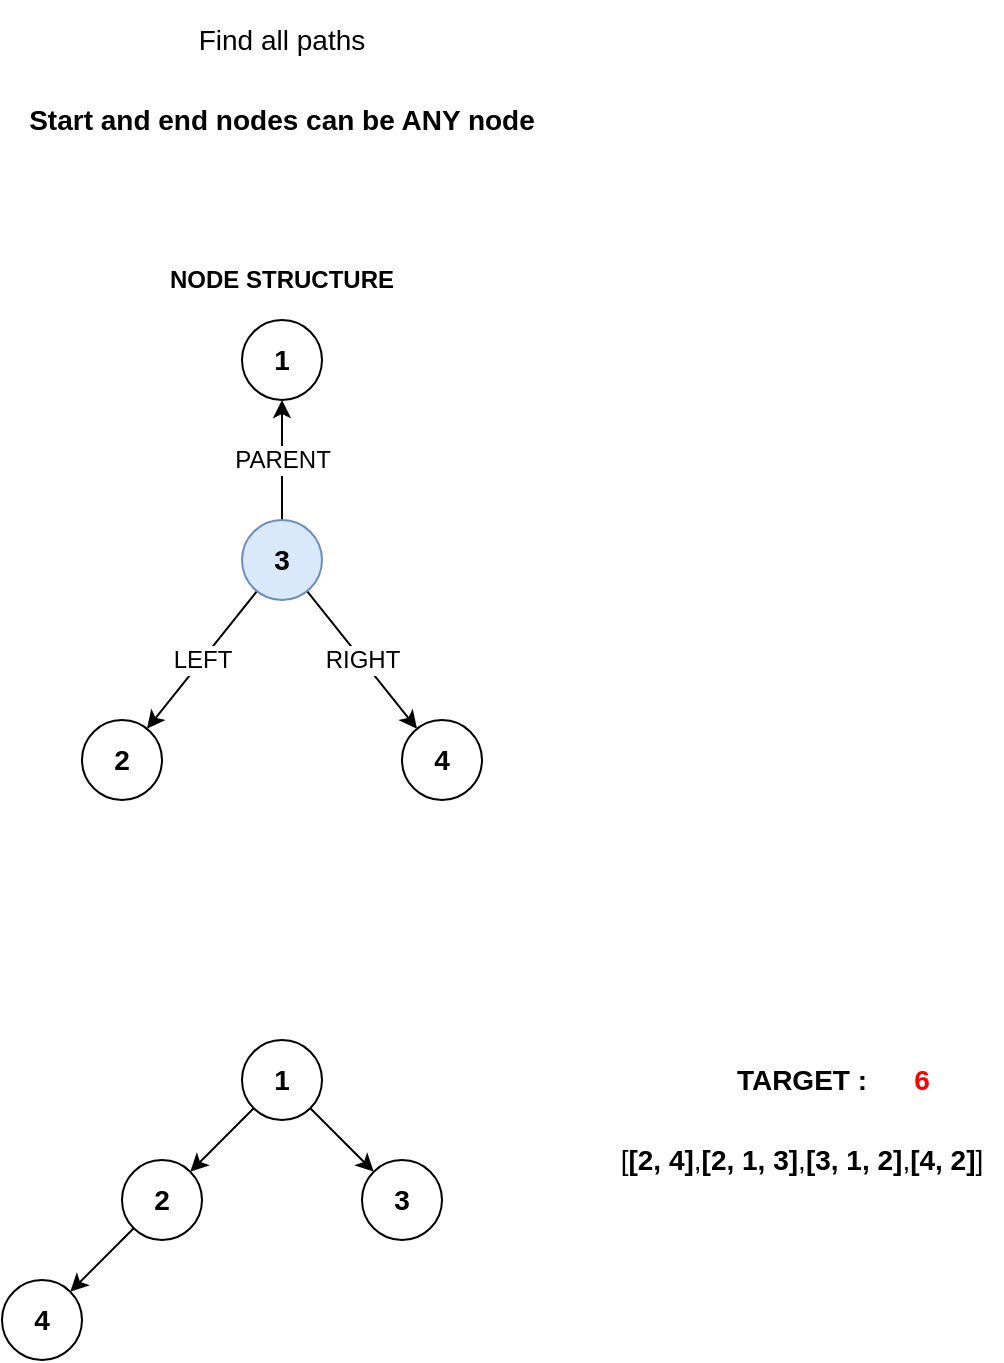 <mxfile version="14.9.9" type="device" pages="4"><diagram id="ZEW06o9bxqhG-EEnN79n" name="INTRO"><mxGraphModel dx="483" dy="817" grid="1" gridSize="10" guides="1" tooltips="1" connect="1" arrows="1" fold="1" page="1" pageScale="1" pageWidth="850" pageHeight="1100" math="0" shadow="0"><root><mxCell id="0"/><mxCell id="1" parent="0"/><mxCell id="z3qP4Ic-9CuVutaeg7B9-5" style="rounded=0;orthogonalLoop=1;jettySize=auto;html=1;fontSize=14;" edge="1" parent="1" source="z3qP4Ic-9CuVutaeg7B9-1" target="z3qP4Ic-9CuVutaeg7B9-2"><mxGeometry relative="1" as="geometry"/></mxCell><mxCell id="z3qP4Ic-9CuVutaeg7B9-7" style="edgeStyle=none;rounded=0;orthogonalLoop=1;jettySize=auto;html=1;fontSize=14;" edge="1" parent="1" source="z3qP4Ic-9CuVutaeg7B9-1" target="z3qP4Ic-9CuVutaeg7B9-3"><mxGeometry relative="1" as="geometry"/></mxCell><mxCell id="z3qP4Ic-9CuVutaeg7B9-1" value="1" style="ellipse;whiteSpace=wrap;html=1;aspect=fixed;fontSize=14;fontStyle=1" vertex="1" parent="1"><mxGeometry x="200" y="520" width="40" height="40" as="geometry"/></mxCell><mxCell id="z3qP4Ic-9CuVutaeg7B9-6" style="edgeStyle=none;rounded=0;orthogonalLoop=1;jettySize=auto;html=1;fontSize=14;" edge="1" parent="1" source="z3qP4Ic-9CuVutaeg7B9-2" target="z3qP4Ic-9CuVutaeg7B9-4"><mxGeometry relative="1" as="geometry"/></mxCell><mxCell id="z3qP4Ic-9CuVutaeg7B9-2" value="2" style="ellipse;whiteSpace=wrap;html=1;aspect=fixed;fontSize=14;fontStyle=1" vertex="1" parent="1"><mxGeometry x="140" y="580" width="40" height="40" as="geometry"/></mxCell><mxCell id="z3qP4Ic-9CuVutaeg7B9-3" value="3" style="ellipse;whiteSpace=wrap;html=1;aspect=fixed;fontSize=14;fontStyle=1" vertex="1" parent="1"><mxGeometry x="260" y="580" width="40" height="40" as="geometry"/></mxCell><mxCell id="z3qP4Ic-9CuVutaeg7B9-4" value="4" style="ellipse;whiteSpace=wrap;html=1;aspect=fixed;fontSize=14;fontStyle=1" vertex="1" parent="1"><mxGeometry x="80" y="640" width="40" height="40" as="geometry"/></mxCell><mxCell id="z3qP4Ic-9CuVutaeg7B9-8" value="Find all paths" style="text;html=1;strokeColor=none;fillColor=none;align=center;verticalAlign=middle;whiteSpace=wrap;rounded=0;fontSize=14;" vertex="1" parent="1"><mxGeometry x="80" width="280" height="40" as="geometry"/></mxCell><mxCell id="z3qP4Ic-9CuVutaeg7B9-9" value="Start and end nodes can be ANY node" style="text;html=1;strokeColor=none;fillColor=none;align=center;verticalAlign=middle;whiteSpace=wrap;rounded=0;fontSize=14;fontStyle=1" vertex="1" parent="1"><mxGeometry x="80" y="40" width="280" height="40" as="geometry"/></mxCell><mxCell id="z3qP4Ic-9CuVutaeg7B9-39" value="[&lt;b&gt;[2, 4]&lt;/b&gt;,&lt;b&gt;[2, 1, 3]&lt;/b&gt;,&lt;b&gt;[3, 1, 2]&lt;/b&gt;,&lt;b&gt;[4, 2]&lt;/b&gt;]" style="text;html=1;strokeColor=none;fillColor=none;align=center;verticalAlign=middle;whiteSpace=wrap;rounded=0;fontSize=14;" vertex="1" parent="1"><mxGeometry x="380" y="560" width="200" height="40" as="geometry"/></mxCell><mxCell id="z3qP4Ic-9CuVutaeg7B9-40" value="TARGET :" style="text;html=1;strokeColor=none;fillColor=none;align=center;verticalAlign=middle;whiteSpace=wrap;rounded=0;fontSize=14;fontStyle=1" vertex="1" parent="1"><mxGeometry x="440" y="520" width="80" height="40" as="geometry"/></mxCell><mxCell id="z3qP4Ic-9CuVutaeg7B9-41" value="6" style="text;html=1;strokeColor=none;fillColor=none;align=center;verticalAlign=middle;whiteSpace=wrap;rounded=0;fontSize=14;fontStyle=1;fontColor=#FF0000;" vertex="1" parent="1"><mxGeometry x="520" y="520" width="40" height="40" as="geometry"/></mxCell><mxCell id="z3qP4Ic-9CuVutaeg7B9-58" value="PARENT" style="edgeStyle=none;rounded=0;orthogonalLoop=1;jettySize=auto;html=1;fontSize=12;fontColor=#000000;" edge="1" parent="1" source="z3qP4Ic-9CuVutaeg7B9-56" target="z3qP4Ic-9CuVutaeg7B9-57"><mxGeometry relative="1" as="geometry"/></mxCell><mxCell id="z3qP4Ic-9CuVutaeg7B9-62" value="LEFT" style="edgeStyle=none;rounded=0;orthogonalLoop=1;jettySize=auto;html=1;fontSize=12;fontColor=#000000;" edge="1" parent="1" source="z3qP4Ic-9CuVutaeg7B9-56" target="z3qP4Ic-9CuVutaeg7B9-60"><mxGeometry relative="1" as="geometry"/></mxCell><mxCell id="z3qP4Ic-9CuVutaeg7B9-63" value="RIGHT" style="edgeStyle=none;rounded=0;orthogonalLoop=1;jettySize=auto;html=1;fontSize=12;fontColor=#000000;" edge="1" parent="1" source="z3qP4Ic-9CuVutaeg7B9-56" target="z3qP4Ic-9CuVutaeg7B9-61"><mxGeometry relative="1" as="geometry"/></mxCell><mxCell id="z3qP4Ic-9CuVutaeg7B9-56" value="3" style="ellipse;whiteSpace=wrap;html=1;aspect=fixed;fontSize=14;fontStyle=1;fillColor=#dae8fc;strokeColor=#6c8ebf;" vertex="1" parent="1"><mxGeometry x="200" y="260" width="40" height="40" as="geometry"/></mxCell><mxCell id="z3qP4Ic-9CuVutaeg7B9-57" value="1" style="ellipse;whiteSpace=wrap;html=1;aspect=fixed;fontSize=14;fontStyle=1" vertex="1" parent="1"><mxGeometry x="200" y="160" width="40" height="40" as="geometry"/></mxCell><mxCell id="z3qP4Ic-9CuVutaeg7B9-60" value="2" style="ellipse;whiteSpace=wrap;html=1;aspect=fixed;fontSize=14;fontStyle=1" vertex="1" parent="1"><mxGeometry x="120" y="360" width="40" height="40" as="geometry"/></mxCell><mxCell id="z3qP4Ic-9CuVutaeg7B9-61" value="4" style="ellipse;whiteSpace=wrap;html=1;aspect=fixed;fontSize=14;fontStyle=1" vertex="1" parent="1"><mxGeometry x="280" y="360" width="40" height="40" as="geometry"/></mxCell><mxCell id="z3qP4Ic-9CuVutaeg7B9-64" value="NODE STRUCTURE" style="text;html=1;strokeColor=none;fillColor=none;align=center;verticalAlign=middle;whiteSpace=wrap;rounded=0;dashed=1;fontSize=12;fontColor=#000000;fontStyle=1" vertex="1" parent="1"><mxGeometry x="160" y="120" width="120" height="40" as="geometry"/></mxCell></root></mxGraphModel></diagram><diagram id="LgFUqtVAcbE__9ujrGmQ" name="DFS1"><mxGraphModel dx="483" dy="817" grid="1" gridSize="10" guides="1" tooltips="1" connect="1" arrows="1" fold="1" page="1" pageScale="1" pageWidth="850" pageHeight="1100" math="0" shadow="0"><root><mxCell id="ERT-iCr2MDGCqSGt8wH3-0"/><mxCell id="ERT-iCr2MDGCqSGt8wH3-1" parent="ERT-iCr2MDGCqSGt8wH3-0"/><mxCell id="XGO86x3eKA7v6B3wqv1d-9" value="Preorder DFS" style="text;html=1;strokeColor=none;fillColor=none;align=center;verticalAlign=middle;whiteSpace=wrap;rounded=0;fontSize=14;fontStyle=1" vertex="1" parent="ERT-iCr2MDGCqSGt8wH3-1"><mxGeometry x="80" y="40" width="280" height="40" as="geometry"/></mxCell><mxCell id="XGO86x3eKA7v6B3wqv1d-10" style="rounded=0;orthogonalLoop=1;jettySize=auto;html=1;fontSize=14;" edge="1" parent="ERT-iCr2MDGCqSGt8wH3-1" source="XGO86x3eKA7v6B3wqv1d-13" target="XGO86x3eKA7v6B3wqv1d-15"><mxGeometry relative="1" as="geometry"/></mxCell><mxCell id="XGO86x3eKA7v6B3wqv1d-11" style="edgeStyle=none;rounded=0;orthogonalLoop=1;jettySize=auto;html=1;fontSize=14;" edge="1" parent="ERT-iCr2MDGCqSGt8wH3-1" source="XGO86x3eKA7v6B3wqv1d-13" target="XGO86x3eKA7v6B3wqv1d-16"><mxGeometry relative="1" as="geometry"/></mxCell><mxCell id="XGO86x3eKA7v6B3wqv1d-12" value="Find sum starting from (1)" style="edgeStyle=none;rounded=0;orthogonalLoop=1;jettySize=auto;html=1;fontSize=14;" edge="1" parent="ERT-iCr2MDGCqSGt8wH3-1" source="XGO86x3eKA7v6B3wqv1d-13" target="XGO86x3eKA7v6B3wqv1d-26"><mxGeometry x="0.5" relative="1" as="geometry"><mxPoint x="220" y="320" as="targetPoint"/><mxPoint as="offset"/></mxGeometry></mxCell><mxCell id="XGO86x3eKA7v6B3wqv1d-13" value="1" style="ellipse;whiteSpace=wrap;html=1;aspect=fixed;fontSize=14;fontStyle=1;fillColor=#dae8fc;strokeColor=#6c8ebf;" vertex="1" parent="ERT-iCr2MDGCqSGt8wH3-1"><mxGeometry x="200" y="80" width="40" height="40" as="geometry"/></mxCell><mxCell id="XGO86x3eKA7v6B3wqv1d-14" style="edgeStyle=none;rounded=0;orthogonalLoop=1;jettySize=auto;html=1;fontSize=14;" edge="1" parent="ERT-iCr2MDGCqSGt8wH3-1" source="XGO86x3eKA7v6B3wqv1d-15" target="XGO86x3eKA7v6B3wqv1d-17"><mxGeometry relative="1" as="geometry"/></mxCell><mxCell id="XGO86x3eKA7v6B3wqv1d-15" value="2" style="ellipse;whiteSpace=wrap;html=1;aspect=fixed;fontSize=14;fontStyle=1" vertex="1" parent="ERT-iCr2MDGCqSGt8wH3-1"><mxGeometry x="140" y="140" width="40" height="40" as="geometry"/></mxCell><mxCell id="XGO86x3eKA7v6B3wqv1d-16" value="3" style="ellipse;whiteSpace=wrap;html=1;aspect=fixed;fontSize=14;fontStyle=1" vertex="1" parent="ERT-iCr2MDGCqSGt8wH3-1"><mxGeometry x="260" y="140" width="40" height="40" as="geometry"/></mxCell><mxCell id="XGO86x3eKA7v6B3wqv1d-17" value="4" style="ellipse;whiteSpace=wrap;html=1;aspect=fixed;fontSize=14;fontStyle=1" vertex="1" parent="ERT-iCr2MDGCqSGt8wH3-1"><mxGeometry x="80" y="200" width="40" height="40" as="geometry"/></mxCell><mxCell id="XGO86x3eKA7v6B3wqv1d-18" style="rounded=0;orthogonalLoop=1;jettySize=auto;html=1;fontSize=14;" edge="1" parent="ERT-iCr2MDGCqSGt8wH3-1" source="XGO86x3eKA7v6B3wqv1d-21" target="XGO86x3eKA7v6B3wqv1d-23"><mxGeometry relative="1" as="geometry"/></mxCell><mxCell id="XGO86x3eKA7v6B3wqv1d-19" style="edgeStyle=none;rounded=0;orthogonalLoop=1;jettySize=auto;html=1;fontSize=14;" edge="1" parent="ERT-iCr2MDGCqSGt8wH3-1" source="XGO86x3eKA7v6B3wqv1d-21" target="XGO86x3eKA7v6B3wqv1d-24"><mxGeometry relative="1" as="geometry"/></mxCell><mxCell id="XGO86x3eKA7v6B3wqv1d-20" value="" style="edgeStyle=none;rounded=0;orthogonalLoop=1;jettySize=auto;html=1;fontSize=12;fontColor=#000000;dashed=1;" edge="1" parent="ERT-iCr2MDGCqSGt8wH3-1" source="XGO86x3eKA7v6B3wqv1d-21" target="XGO86x3eKA7v6B3wqv1d-48"><mxGeometry relative="1" as="geometry"/></mxCell><mxCell id="XGO86x3eKA7v6B3wqv1d-21" value="1" style="ellipse;whiteSpace=wrap;html=1;aspect=fixed;fontSize=14;fontStyle=1;fillColor=#dae8fc;strokeColor=#6c8ebf;" vertex="1" parent="ERT-iCr2MDGCqSGt8wH3-1"><mxGeometry x="200" y="500" width="40" height="40" as="geometry"/></mxCell><mxCell id="XGO86x3eKA7v6B3wqv1d-22" style="edgeStyle=none;rounded=0;orthogonalLoop=1;jettySize=auto;html=1;fontSize=14;" edge="1" parent="ERT-iCr2MDGCqSGt8wH3-1" source="XGO86x3eKA7v6B3wqv1d-23" target="XGO86x3eKA7v6B3wqv1d-25"><mxGeometry relative="1" as="geometry"/></mxCell><mxCell id="XGO86x3eKA7v6B3wqv1d-23" value="2" style="ellipse;whiteSpace=wrap;html=1;aspect=fixed;fontSize=14;fontStyle=1" vertex="1" parent="ERT-iCr2MDGCqSGt8wH3-1"><mxGeometry x="140" y="560" width="40" height="40" as="geometry"/></mxCell><mxCell id="XGO86x3eKA7v6B3wqv1d-24" value="3" style="ellipse;whiteSpace=wrap;html=1;aspect=fixed;fontSize=14;fontStyle=1" vertex="1" parent="ERT-iCr2MDGCqSGt8wH3-1"><mxGeometry x="260" y="560" width="40" height="40" as="geometry"/></mxCell><mxCell id="XGO86x3eKA7v6B3wqv1d-25" value="4" style="ellipse;whiteSpace=wrap;html=1;aspect=fixed;fontSize=14;fontStyle=1" vertex="1" parent="ERT-iCr2MDGCqSGt8wH3-1"><mxGeometry x="80" y="620" width="40" height="40" as="geometry"/></mxCell><mxCell id="XGO86x3eKA7v6B3wqv1d-26" value="Find sum" style="text;html=1;strokeColor=none;fillColor=none;align=center;verticalAlign=middle;whiteSpace=wrap;rounded=0;fontSize=14;fontStyle=1" vertex="1" parent="ERT-iCr2MDGCqSGt8wH3-1"><mxGeometry x="80" y="360" width="280" height="40" as="geometry"/></mxCell><mxCell id="XGO86x3eKA7v6B3wqv1d-30" value="5" style="text;html=1;strokeColor=none;fillColor=none;align=center;verticalAlign=middle;whiteSpace=wrap;rounded=0;fontSize=14;fontStyle=1;" vertex="1" parent="ERT-iCr2MDGCqSGt8wH3-1"><mxGeometry x="600" y="480" width="40" height="40" as="geometry"/></mxCell><mxCell id="XGO86x3eKA7v6B3wqv1d-31" value="NODE" style="text;html=1;strokeColor=none;fillColor=none;align=center;verticalAlign=middle;whiteSpace=wrap;rounded=0;fontSize=14;fontColor=#000000;fontStyle=1" vertex="1" parent="ERT-iCr2MDGCqSGt8wH3-1"><mxGeometry x="440" y="360" width="40" height="40" as="geometry"/></mxCell><mxCell id="XGO86x3eKA7v6B3wqv1d-32" value="1" style="ellipse;whiteSpace=wrap;html=1;aspect=fixed;fontSize=14;fontStyle=1;fillColor=#dae8fc;strokeColor=#6c8ebf;" vertex="1" parent="ERT-iCr2MDGCqSGt8wH3-1"><mxGeometry x="440" y="400" width="40" height="40" as="geometry"/></mxCell><mxCell id="XGO86x3eKA7v6B3wqv1d-33" value="TARGET :" style="text;html=1;strokeColor=none;fillColor=none;align=center;verticalAlign=middle;whiteSpace=wrap;rounded=0;fontSize=14;fontStyle=1" vertex="1" parent="ERT-iCr2MDGCqSGt8wH3-1"><mxGeometry x="440" y="480" width="80" height="40" as="geometry"/></mxCell><mxCell id="XGO86x3eKA7v6B3wqv1d-34" value="6 - 1" style="text;html=1;strokeColor=none;fillColor=none;align=center;verticalAlign=middle;whiteSpace=wrap;rounded=0;fontSize=14;fontStyle=1;fontColor=#FF0000;" vertex="1" parent="ERT-iCr2MDGCqSGt8wH3-1"><mxGeometry x="520" y="480" width="40" height="40" as="geometry"/></mxCell><mxCell id="XGO86x3eKA7v6B3wqv1d-35" value="=" style="text;html=1;strokeColor=none;fillColor=none;align=center;verticalAlign=middle;whiteSpace=wrap;rounded=0;fontSize=14;fontStyle=1;" vertex="1" parent="ERT-iCr2MDGCqSGt8wH3-1"><mxGeometry x="560" y="480" width="40" height="40" as="geometry"/></mxCell><mxCell id="XGO86x3eKA7v6B3wqv1d-36" value="&#10;&#10;&lt;span style=&quot;color: rgb(0, 0, 0); font-family: helvetica; font-size: 14px; font-style: normal; font-weight: 700; letter-spacing: normal; text-align: center; text-indent: 0px; text-transform: none; word-spacing: 0px; background-color: rgb(248, 249, 250); display: inline; float: none;&quot;&gt;PREV&lt;/span&gt;&#10;&#10;" style="text;html=1;strokeColor=none;fillColor=none;align=center;verticalAlign=middle;whiteSpace=wrap;rounded=0;fontSize=14;fontColor=#000000;fontStyle=1" vertex="1" parent="ERT-iCr2MDGCqSGt8wH3-1"><mxGeometry x="520" y="360" width="40" height="40" as="geometry"/></mxCell><mxCell id="XGO86x3eKA7v6B3wqv1d-37" value="NULL" style="ellipse;whiteSpace=wrap;html=1;aspect=fixed;fontSize=12;fontStyle=1;dashed=1;spacingRight=0;spacingLeft=0;" vertex="1" parent="ERT-iCr2MDGCqSGt8wH3-1"><mxGeometry x="520" y="400" width="40" height="40" as="geometry"/></mxCell><mxCell id="XGO86x3eKA7v6B3wqv1d-46" value="PATH" style="text;html=1;strokeColor=none;fillColor=none;align=center;verticalAlign=middle;whiteSpace=wrap;rounded=0;fontSize=14;fontColor=#000000;fontStyle=1" vertex="1" parent="ERT-iCr2MDGCqSGt8wH3-1"><mxGeometry x="720" y="360" width="40" height="40" as="geometry"/></mxCell><mxCell id="XGO86x3eKA7v6B3wqv1d-47" value="1" style="ellipse;whiteSpace=wrap;html=1;aspect=fixed;fontSize=14;fontStyle=1;" vertex="1" parent="ERT-iCr2MDGCqSGt8wH3-1"><mxGeometry x="720" y="400" width="40" height="40" as="geometry"/></mxCell><mxCell id="XGO86x3eKA7v6B3wqv1d-48" value="NULL" style="ellipse;whiteSpace=wrap;html=1;aspect=fixed;fontSize=12;fontStyle=1;dashed=1;spacingRight=0;spacingLeft=0;" vertex="1" parent="ERT-iCr2MDGCqSGt8wH3-1"><mxGeometry x="200" y="400" width="40" height="40" as="geometry"/></mxCell><mxCell id="XGO86x3eKA7v6B3wqv1d-49" style="rounded=0;orthogonalLoop=1;jettySize=auto;html=1;fontSize=14;" edge="1" parent="ERT-iCr2MDGCqSGt8wH3-1" source="XGO86x3eKA7v6B3wqv1d-52" target="XGO86x3eKA7v6B3wqv1d-54"><mxGeometry relative="1" as="geometry"/></mxCell><mxCell id="XGO86x3eKA7v6B3wqv1d-50" style="edgeStyle=none;rounded=0;orthogonalLoop=1;jettySize=auto;html=1;fontSize=14;" edge="1" parent="ERT-iCr2MDGCqSGt8wH3-1" source="XGO86x3eKA7v6B3wqv1d-52" target="XGO86x3eKA7v6B3wqv1d-55"><mxGeometry relative="1" as="geometry"/></mxCell><mxCell id="XGO86x3eKA7v6B3wqv1d-51" value="Has parent?" style="edgeStyle=none;rounded=0;orthogonalLoop=1;jettySize=auto;html=1;fontSize=12;fontColor=#000000;dashed=1;" edge="1" parent="ERT-iCr2MDGCqSGt8wH3-1" source="XGO86x3eKA7v6B3wqv1d-52" target="XGO86x3eKA7v6B3wqv1d-68"><mxGeometry relative="1" as="geometry"/></mxCell><mxCell id="XGO86x3eKA7v6B3wqv1d-52" value="1" style="ellipse;whiteSpace=wrap;html=1;aspect=fixed;fontSize=14;fontStyle=1;fillColor=#dae8fc;strokeColor=#6c8ebf;" vertex="1" parent="ERT-iCr2MDGCqSGt8wH3-1"><mxGeometry x="200" y="900" width="40" height="40" as="geometry"/></mxCell><mxCell id="XGO86x3eKA7v6B3wqv1d-53" style="edgeStyle=none;rounded=0;orthogonalLoop=1;jettySize=auto;html=1;fontSize=14;" edge="1" parent="ERT-iCr2MDGCqSGt8wH3-1" source="XGO86x3eKA7v6B3wqv1d-54" target="XGO86x3eKA7v6B3wqv1d-56"><mxGeometry relative="1" as="geometry"/></mxCell><mxCell id="XGO86x3eKA7v6B3wqv1d-54" value="2" style="ellipse;whiteSpace=wrap;html=1;aspect=fixed;fontSize=14;fontStyle=1" vertex="1" parent="ERT-iCr2MDGCqSGt8wH3-1"><mxGeometry x="140" y="960" width="40" height="40" as="geometry"/></mxCell><mxCell id="XGO86x3eKA7v6B3wqv1d-55" value="3" style="ellipse;whiteSpace=wrap;html=1;aspect=fixed;fontSize=14;fontStyle=1" vertex="1" parent="ERT-iCr2MDGCqSGt8wH3-1"><mxGeometry x="260" y="960" width="40" height="40" as="geometry"/></mxCell><mxCell id="XGO86x3eKA7v6B3wqv1d-56" value="4" style="ellipse;whiteSpace=wrap;html=1;aspect=fixed;fontSize=14;fontStyle=1" vertex="1" parent="ERT-iCr2MDGCqSGt8wH3-1"><mxGeometry x="80" y="1020" width="40" height="40" as="geometry"/></mxCell><mxCell id="XGO86x3eKA7v6B3wqv1d-57" value="Find sum" style="text;html=1;strokeColor=none;fillColor=none;align=center;verticalAlign=middle;whiteSpace=wrap;rounded=0;fontSize=14;fontStyle=1" vertex="1" parent="ERT-iCr2MDGCqSGt8wH3-1"><mxGeometry x="80" y="760" width="280" height="40" as="geometry"/></mxCell><mxCell id="XGO86x3eKA7v6B3wqv1d-58" value="5" style="text;html=1;strokeColor=none;fillColor=none;align=center;verticalAlign=middle;whiteSpace=wrap;rounded=0;fontSize=14;fontStyle=1;" vertex="1" parent="ERT-iCr2MDGCqSGt8wH3-1"><mxGeometry x="600" y="880" width="40" height="40" as="geometry"/></mxCell><mxCell id="XGO86x3eKA7v6B3wqv1d-59" value="NODE" style="text;html=1;strokeColor=none;fillColor=none;align=center;verticalAlign=middle;whiteSpace=wrap;rounded=0;fontSize=14;fontColor=#000000;fontStyle=1" vertex="1" parent="ERT-iCr2MDGCqSGt8wH3-1"><mxGeometry x="440" y="760" width="40" height="40" as="geometry"/></mxCell><mxCell id="XGO86x3eKA7v6B3wqv1d-60" value="1" style="ellipse;whiteSpace=wrap;html=1;aspect=fixed;fontSize=14;fontStyle=1;fillColor=#dae8fc;strokeColor=#6c8ebf;" vertex="1" parent="ERT-iCr2MDGCqSGt8wH3-1"><mxGeometry x="440" y="800" width="40" height="40" as="geometry"/></mxCell><mxCell id="XGO86x3eKA7v6B3wqv1d-61" value="TARGET :" style="text;html=1;strokeColor=none;fillColor=none;align=center;verticalAlign=middle;whiteSpace=wrap;rounded=0;fontSize=14;fontStyle=1" vertex="1" parent="ERT-iCr2MDGCqSGt8wH3-1"><mxGeometry x="440" y="880" width="80" height="40" as="geometry"/></mxCell><mxCell id="XGO86x3eKA7v6B3wqv1d-62" value="6 - 1" style="text;html=1;strokeColor=none;fillColor=none;align=center;verticalAlign=middle;whiteSpace=wrap;rounded=0;fontSize=14;fontStyle=1;fontColor=#FF0000;" vertex="1" parent="ERT-iCr2MDGCqSGt8wH3-1"><mxGeometry x="520" y="880" width="40" height="40" as="geometry"/></mxCell><mxCell id="XGO86x3eKA7v6B3wqv1d-63" value="=" style="text;html=1;strokeColor=none;fillColor=none;align=center;verticalAlign=middle;whiteSpace=wrap;rounded=0;fontSize=14;fontStyle=1;" vertex="1" parent="ERT-iCr2MDGCqSGt8wH3-1"><mxGeometry x="560" y="880" width="40" height="40" as="geometry"/></mxCell><mxCell id="XGO86x3eKA7v6B3wqv1d-64" value="&#10;&#10;&lt;span style=&quot;color: rgb(0, 0, 0); font-family: helvetica; font-size: 14px; font-style: normal; font-weight: 700; letter-spacing: normal; text-align: center; text-indent: 0px; text-transform: none; word-spacing: 0px; background-color: rgb(248, 249, 250); display: inline; float: none;&quot;&gt;PREV&lt;/span&gt;&#10;&#10;" style="text;html=1;strokeColor=none;fillColor=none;align=center;verticalAlign=middle;whiteSpace=wrap;rounded=0;fontSize=14;fontColor=#000000;fontStyle=1" vertex="1" parent="ERT-iCr2MDGCqSGt8wH3-1"><mxGeometry x="520" y="760" width="40" height="40" as="geometry"/></mxCell><mxCell id="XGO86x3eKA7v6B3wqv1d-65" value="NULL" style="ellipse;whiteSpace=wrap;html=1;aspect=fixed;fontSize=12;fontStyle=1;dashed=1;spacingRight=0;spacingLeft=0;" vertex="1" parent="ERT-iCr2MDGCqSGt8wH3-1"><mxGeometry x="520" y="800" width="40" height="40" as="geometry"/></mxCell><mxCell id="XGO86x3eKA7v6B3wqv1d-66" value="PATH" style="text;html=1;strokeColor=none;fillColor=none;align=center;verticalAlign=middle;whiteSpace=wrap;rounded=0;fontSize=14;fontColor=#000000;fontStyle=1" vertex="1" parent="ERT-iCr2MDGCqSGt8wH3-1"><mxGeometry x="720" y="760" width="40" height="40" as="geometry"/></mxCell><mxCell id="XGO86x3eKA7v6B3wqv1d-67" value="1" style="ellipse;whiteSpace=wrap;html=1;aspect=fixed;fontSize=14;fontStyle=1;" vertex="1" parent="ERT-iCr2MDGCqSGt8wH3-1"><mxGeometry x="720" y="800" width="40" height="40" as="geometry"/></mxCell><mxCell id="XGO86x3eKA7v6B3wqv1d-68" value="NULL" style="ellipse;whiteSpace=wrap;html=1;aspect=fixed;fontSize=12;fontStyle=1;dashed=1;spacingRight=0;spacingLeft=0;" vertex="1" parent="ERT-iCr2MDGCqSGt8wH3-1"><mxGeometry x="200" y="800" width="40" height="40" as="geometry"/></mxCell><mxCell id="XGO86x3eKA7v6B3wqv1d-69" style="rounded=0;orthogonalLoop=1;jettySize=auto;html=1;fontSize=14;" edge="1" parent="ERT-iCr2MDGCqSGt8wH3-1" source="XGO86x3eKA7v6B3wqv1d-73" target="XGO86x3eKA7v6B3wqv1d-75"><mxGeometry relative="1" as="geometry"/></mxCell><mxCell id="XGO86x3eKA7v6B3wqv1d-70" style="edgeStyle=none;rounded=0;orthogonalLoop=1;jettySize=auto;html=1;fontSize=14;" edge="1" parent="ERT-iCr2MDGCqSGt8wH3-1" source="XGO86x3eKA7v6B3wqv1d-73" target="XGO86x3eKA7v6B3wqv1d-76"><mxGeometry relative="1" as="geometry"/></mxCell><mxCell id="XGO86x3eKA7v6B3wqv1d-71" value="Has parent?" style="edgeStyle=none;rounded=0;orthogonalLoop=1;jettySize=auto;html=1;fontSize=12;dashed=1;fontColor=#B3B3B3;strokeColor=#B3B3B3;" edge="1" parent="ERT-iCr2MDGCqSGt8wH3-1" source="XGO86x3eKA7v6B3wqv1d-73" target="XGO86x3eKA7v6B3wqv1d-89"><mxGeometry relative="1" as="geometry"/></mxCell><mxCell id="XGO86x3eKA7v6B3wqv1d-72" value="Has left?" style="edgeStyle=orthogonalEdgeStyle;rounded=0;orthogonalLoop=1;jettySize=auto;html=1;fontSize=12;fontColor=#000000;curved=1;dashed=1;" edge="1" parent="ERT-iCr2MDGCqSGt8wH3-1" source="XGO86x3eKA7v6B3wqv1d-73" target="XGO86x3eKA7v6B3wqv1d-75"><mxGeometry relative="1" as="geometry"/></mxCell><mxCell id="XGO86x3eKA7v6B3wqv1d-73" value="1" style="ellipse;whiteSpace=wrap;html=1;aspect=fixed;fontSize=14;fontStyle=1;fillColor=#dae8fc;strokeColor=#6c8ebf;" vertex="1" parent="ERT-iCr2MDGCqSGt8wH3-1"><mxGeometry x="200" y="1260" width="40" height="40" as="geometry"/></mxCell><mxCell id="XGO86x3eKA7v6B3wqv1d-74" style="edgeStyle=none;rounded=0;orthogonalLoop=1;jettySize=auto;html=1;fontSize=14;" edge="1" parent="ERT-iCr2MDGCqSGt8wH3-1" source="XGO86x3eKA7v6B3wqv1d-75" target="XGO86x3eKA7v6B3wqv1d-77"><mxGeometry relative="1" as="geometry"/></mxCell><mxCell id="XGO86x3eKA7v6B3wqv1d-75" value="2" style="ellipse;whiteSpace=wrap;html=1;aspect=fixed;fontSize=14;fontStyle=1" vertex="1" parent="ERT-iCr2MDGCqSGt8wH3-1"><mxGeometry x="140" y="1320" width="40" height="40" as="geometry"/></mxCell><mxCell id="XGO86x3eKA7v6B3wqv1d-76" value="3" style="ellipse;whiteSpace=wrap;html=1;aspect=fixed;fontSize=14;fontStyle=1" vertex="1" parent="ERT-iCr2MDGCqSGt8wH3-1"><mxGeometry x="260" y="1320" width="40" height="40" as="geometry"/></mxCell><mxCell id="XGO86x3eKA7v6B3wqv1d-77" value="4" style="ellipse;whiteSpace=wrap;html=1;aspect=fixed;fontSize=14;fontStyle=1" vertex="1" parent="ERT-iCr2MDGCqSGt8wH3-1"><mxGeometry x="80" y="1380" width="40" height="40" as="geometry"/></mxCell><mxCell id="XGO86x3eKA7v6B3wqv1d-78" value="Find sum" style="text;html=1;strokeColor=none;fillColor=none;align=center;verticalAlign=middle;whiteSpace=wrap;rounded=0;fontSize=14;fontStyle=1" vertex="1" parent="ERT-iCr2MDGCqSGt8wH3-1"><mxGeometry x="80" y="1120" width="280" height="40" as="geometry"/></mxCell><mxCell id="XGO86x3eKA7v6B3wqv1d-79" value="5" style="text;html=1;strokeColor=none;fillColor=none;align=center;verticalAlign=middle;whiteSpace=wrap;rounded=0;fontSize=14;fontStyle=1;" vertex="1" parent="ERT-iCr2MDGCqSGt8wH3-1"><mxGeometry x="600" y="1240" width="40" height="40" as="geometry"/></mxCell><mxCell id="XGO86x3eKA7v6B3wqv1d-80" value="NODE" style="text;html=1;strokeColor=none;fillColor=none;align=center;verticalAlign=middle;whiteSpace=wrap;rounded=0;fontSize=14;fontColor=#000000;fontStyle=1" vertex="1" parent="ERT-iCr2MDGCqSGt8wH3-1"><mxGeometry x="440" y="1120" width="40" height="40" as="geometry"/></mxCell><mxCell id="XGO86x3eKA7v6B3wqv1d-81" value="1" style="ellipse;whiteSpace=wrap;html=1;aspect=fixed;fontSize=14;fontStyle=1;fillColor=#dae8fc;strokeColor=#6c8ebf;" vertex="1" parent="ERT-iCr2MDGCqSGt8wH3-1"><mxGeometry x="440" y="1160" width="40" height="40" as="geometry"/></mxCell><mxCell id="XGO86x3eKA7v6B3wqv1d-82" value="TARGET :" style="text;html=1;strokeColor=none;fillColor=none;align=center;verticalAlign=middle;whiteSpace=wrap;rounded=0;fontSize=14;fontStyle=1" vertex="1" parent="ERT-iCr2MDGCqSGt8wH3-1"><mxGeometry x="440" y="1240" width="80" height="40" as="geometry"/></mxCell><mxCell id="XGO86x3eKA7v6B3wqv1d-83" value="6 - 1" style="text;html=1;strokeColor=none;fillColor=none;align=center;verticalAlign=middle;whiteSpace=wrap;rounded=0;fontSize=14;fontStyle=1;fontColor=#FF0000;" vertex="1" parent="ERT-iCr2MDGCqSGt8wH3-1"><mxGeometry x="520" y="1240" width="40" height="40" as="geometry"/></mxCell><mxCell id="XGO86x3eKA7v6B3wqv1d-84" value="=" style="text;html=1;strokeColor=none;fillColor=none;align=center;verticalAlign=middle;whiteSpace=wrap;rounded=0;fontSize=14;fontStyle=1;" vertex="1" parent="ERT-iCr2MDGCqSGt8wH3-1"><mxGeometry x="560" y="1240" width="40" height="40" as="geometry"/></mxCell><mxCell id="XGO86x3eKA7v6B3wqv1d-85" value="&#10;&#10;&lt;span style=&quot;color: rgb(0, 0, 0); font-family: helvetica; font-size: 14px; font-style: normal; font-weight: 700; letter-spacing: normal; text-align: center; text-indent: 0px; text-transform: none; word-spacing: 0px; background-color: rgb(248, 249, 250); display: inline; float: none;&quot;&gt;PREV&lt;/span&gt;&#10;&#10;" style="text;html=1;strokeColor=none;fillColor=none;align=center;verticalAlign=middle;whiteSpace=wrap;rounded=0;fontSize=14;fontColor=#000000;fontStyle=1" vertex="1" parent="ERT-iCr2MDGCqSGt8wH3-1"><mxGeometry x="520" y="1120" width="40" height="40" as="geometry"/></mxCell><mxCell id="XGO86x3eKA7v6B3wqv1d-86" value="NULL" style="ellipse;whiteSpace=wrap;html=1;aspect=fixed;fontSize=12;fontStyle=1;dashed=1;spacingRight=0;spacingLeft=0;" vertex="1" parent="ERT-iCr2MDGCqSGt8wH3-1"><mxGeometry x="520" y="1160" width="40" height="40" as="geometry"/></mxCell><mxCell id="XGO86x3eKA7v6B3wqv1d-87" value="PATH" style="text;html=1;strokeColor=none;fillColor=none;align=center;verticalAlign=middle;whiteSpace=wrap;rounded=0;fontSize=14;fontColor=#000000;fontStyle=1" vertex="1" parent="ERT-iCr2MDGCqSGt8wH3-1"><mxGeometry x="720" y="1120" width="40" height="40" as="geometry"/></mxCell><mxCell id="XGO86x3eKA7v6B3wqv1d-88" value="1" style="ellipse;whiteSpace=wrap;html=1;aspect=fixed;fontSize=14;fontStyle=1;" vertex="1" parent="ERT-iCr2MDGCqSGt8wH3-1"><mxGeometry x="720" y="1160" width="40" height="40" as="geometry"/></mxCell><mxCell id="XGO86x3eKA7v6B3wqv1d-89" value="NULL" style="ellipse;whiteSpace=wrap;html=1;aspect=fixed;fontSize=12;fontStyle=1;dashed=1;spacingRight=0;spacingLeft=0;" vertex="1" parent="ERT-iCr2MDGCqSGt8wH3-1"><mxGeometry x="200" y="1160" width="40" height="40" as="geometry"/></mxCell><mxCell id="XGO86x3eKA7v6B3wqv1d-90" style="rounded=0;orthogonalLoop=1;jettySize=auto;html=1;fontSize=14;" edge="1" parent="ERT-iCr2MDGCqSGt8wH3-1" source="XGO86x3eKA7v6B3wqv1d-92" target="XGO86x3eKA7v6B3wqv1d-95"><mxGeometry relative="1" as="geometry"/></mxCell><mxCell id="XGO86x3eKA7v6B3wqv1d-91" style="edgeStyle=none;rounded=0;orthogonalLoop=1;jettySize=auto;html=1;fontSize=14;" edge="1" parent="ERT-iCr2MDGCqSGt8wH3-1" source="XGO86x3eKA7v6B3wqv1d-92" target="XGO86x3eKA7v6B3wqv1d-96"><mxGeometry relative="1" as="geometry"/></mxCell><mxCell id="XGO86x3eKA7v6B3wqv1d-92" value="1" style="ellipse;whiteSpace=wrap;html=1;aspect=fixed;fontSize=14;fontStyle=1;" vertex="1" parent="ERT-iCr2MDGCqSGt8wH3-1"><mxGeometry x="200" y="1520" width="40" height="40" as="geometry"/></mxCell><mxCell id="XGO86x3eKA7v6B3wqv1d-93" style="edgeStyle=none;rounded=0;orthogonalLoop=1;jettySize=auto;html=1;fontSize=14;" edge="1" parent="ERT-iCr2MDGCqSGt8wH3-1" source="XGO86x3eKA7v6B3wqv1d-95" target="XGO86x3eKA7v6B3wqv1d-97"><mxGeometry relative="1" as="geometry"/></mxCell><mxCell id="XGO86x3eKA7v6B3wqv1d-94" value="Has parent?" style="edgeStyle=orthogonalEdgeStyle;curved=1;rounded=0;orthogonalLoop=1;jettySize=auto;html=1;dashed=1;fontSize=12;fontColor=#000000;" edge="1" parent="ERT-iCr2MDGCqSGt8wH3-1" source="XGO86x3eKA7v6B3wqv1d-95" target="XGO86x3eKA7v6B3wqv1d-92"><mxGeometry y="-20" relative="1" as="geometry"><Array as="points"><mxPoint x="160" y="1540"/></Array><mxPoint x="-20" y="-20" as="offset"/></mxGeometry></mxCell><mxCell id="XGO86x3eKA7v6B3wqv1d-95" value="2" style="ellipse;whiteSpace=wrap;html=1;aspect=fixed;fontSize=14;fontStyle=1;fillColor=#dae8fc;strokeColor=#6c8ebf;" vertex="1" parent="ERT-iCr2MDGCqSGt8wH3-1"><mxGeometry x="140" y="1580" width="40" height="40" as="geometry"/></mxCell><mxCell id="XGO86x3eKA7v6B3wqv1d-96" value="3" style="ellipse;whiteSpace=wrap;html=1;aspect=fixed;fontSize=14;fontStyle=1" vertex="1" parent="ERT-iCr2MDGCqSGt8wH3-1"><mxGeometry x="260" y="1580" width="40" height="40" as="geometry"/></mxCell><mxCell id="XGO86x3eKA7v6B3wqv1d-97" value="4" style="ellipse;whiteSpace=wrap;html=1;aspect=fixed;fontSize=14;fontStyle=1" vertex="1" parent="ERT-iCr2MDGCqSGt8wH3-1"><mxGeometry x="80" y="1640" width="40" height="40" as="geometry"/></mxCell><mxCell id="XGO86x3eKA7v6B3wqv1d-98" value="3" style="text;html=1;strokeColor=none;fillColor=none;align=center;verticalAlign=middle;whiteSpace=wrap;rounded=0;fontSize=14;fontStyle=1;" vertex="1" parent="ERT-iCr2MDGCqSGt8wH3-1"><mxGeometry x="600" y="1600" width="40" height="40" as="geometry"/></mxCell><mxCell id="XGO86x3eKA7v6B3wqv1d-99" value="2" style="ellipse;whiteSpace=wrap;html=1;aspect=fixed;fontSize=14;fontStyle=1;fillColor=#dae8fc;strokeColor=#6c8ebf;" vertex="1" parent="ERT-iCr2MDGCqSGt8wH3-1"><mxGeometry x="440" y="1520" width="40" height="40" as="geometry"/></mxCell><mxCell id="XGO86x3eKA7v6B3wqv1d-100" value="TARGET :" style="text;html=1;strokeColor=none;fillColor=none;align=center;verticalAlign=middle;whiteSpace=wrap;rounded=0;fontSize=14;fontStyle=1" vertex="1" parent="ERT-iCr2MDGCqSGt8wH3-1"><mxGeometry x="440" y="1600" width="80" height="40" as="geometry"/></mxCell><mxCell id="XGO86x3eKA7v6B3wqv1d-101" value="5 - 2" style="text;html=1;strokeColor=none;fillColor=none;align=center;verticalAlign=middle;whiteSpace=wrap;rounded=0;fontSize=14;fontStyle=1;fontColor=#FF0000;" vertex="1" parent="ERT-iCr2MDGCqSGt8wH3-1"><mxGeometry x="520" y="1600" width="40" height="40" as="geometry"/></mxCell><mxCell id="XGO86x3eKA7v6B3wqv1d-102" value="=" style="text;html=1;strokeColor=none;fillColor=none;align=center;verticalAlign=middle;whiteSpace=wrap;rounded=0;fontSize=14;fontStyle=1;" vertex="1" parent="ERT-iCr2MDGCqSGt8wH3-1"><mxGeometry x="560" y="1600" width="40" height="40" as="geometry"/></mxCell><mxCell id="XGO86x3eKA7v6B3wqv1d-103" value="1" style="ellipse;whiteSpace=wrap;html=1;aspect=fixed;fontSize=14;fontStyle=1;" vertex="1" parent="ERT-iCr2MDGCqSGt8wH3-1"><mxGeometry x="720" y="1520" width="40" height="40" as="geometry"/></mxCell><mxCell id="XGO86x3eKA7v6B3wqv1d-104" value="1" style="ellipse;whiteSpace=wrap;html=1;aspect=fixed;fontSize=14;fontStyle=1;" vertex="1" parent="ERT-iCr2MDGCqSGt8wH3-1"><mxGeometry x="520" y="1520" width="40" height="40" as="geometry"/></mxCell><mxCell id="XGO86x3eKA7v6B3wqv1d-105" value="2" style="ellipse;whiteSpace=wrap;html=1;aspect=fixed;fontSize=14;fontStyle=1" vertex="1" parent="ERT-iCr2MDGCqSGt8wH3-1"><mxGeometry x="720" y="1560" width="40" height="40" as="geometry"/></mxCell><mxCell id="XGO86x3eKA7v6B3wqv1d-106" value="NODE" style="text;html=1;strokeColor=none;fillColor=none;align=center;verticalAlign=middle;whiteSpace=wrap;rounded=0;fontSize=14;fontColor=#000000;fontStyle=1" vertex="1" parent="ERT-iCr2MDGCqSGt8wH3-1"><mxGeometry x="440" y="1480" width="40" height="40" as="geometry"/></mxCell><mxCell id="XGO86x3eKA7v6B3wqv1d-107" value="&#10;&#10;&lt;span style=&quot;color: rgb(0, 0, 0); font-family: helvetica; font-size: 14px; font-style: normal; font-weight: 700; letter-spacing: normal; text-align: center; text-indent: 0px; text-transform: none; word-spacing: 0px; background-color: rgb(248, 249, 250); display: inline; float: none;&quot;&gt;PREV&lt;/span&gt;&#10;&#10;" style="text;html=1;strokeColor=none;fillColor=none;align=center;verticalAlign=middle;whiteSpace=wrap;rounded=0;fontSize=14;fontColor=#000000;fontStyle=1" vertex="1" parent="ERT-iCr2MDGCqSGt8wH3-1"><mxGeometry x="520" y="1480" width="40" height="40" as="geometry"/></mxCell><mxCell id="XGO86x3eKA7v6B3wqv1d-108" value="PATH" style="text;html=1;strokeColor=none;fillColor=none;align=center;verticalAlign=middle;whiteSpace=wrap;rounded=0;fontSize=14;fontColor=#000000;fontStyle=1" vertex="1" parent="ERT-iCr2MDGCqSGt8wH3-1"><mxGeometry x="720" y="1480" width="40" height="40" as="geometry"/></mxCell><mxCell id="XGO86x3eKA7v6B3wqv1d-109" style="rounded=0;orthogonalLoop=1;jettySize=auto;html=1;fontSize=14;" edge="1" parent="ERT-iCr2MDGCqSGt8wH3-1" source="XGO86x3eKA7v6B3wqv1d-111" target="XGO86x3eKA7v6B3wqv1d-114"><mxGeometry relative="1" as="geometry"/></mxCell><mxCell id="XGO86x3eKA7v6B3wqv1d-110" style="edgeStyle=none;rounded=0;orthogonalLoop=1;jettySize=auto;html=1;fontSize=14;" edge="1" parent="ERT-iCr2MDGCqSGt8wH3-1" source="XGO86x3eKA7v6B3wqv1d-111" target="XGO86x3eKA7v6B3wqv1d-115"><mxGeometry relative="1" as="geometry"/></mxCell><mxCell id="XGO86x3eKA7v6B3wqv1d-111" value="1" style="ellipse;whiteSpace=wrap;html=1;aspect=fixed;fontSize=14;fontStyle=1;" vertex="1" parent="ERT-iCr2MDGCqSGt8wH3-1"><mxGeometry x="200" y="1800" width="40" height="40" as="geometry"/></mxCell><mxCell id="XGO86x3eKA7v6B3wqv1d-112" style="edgeStyle=none;rounded=0;orthogonalLoop=1;jettySize=auto;html=1;fontSize=14;" edge="1" parent="ERT-iCr2MDGCqSGt8wH3-1" source="XGO86x3eKA7v6B3wqv1d-114" target="XGO86x3eKA7v6B3wqv1d-116"><mxGeometry relative="1" as="geometry"/></mxCell><mxCell id="XGO86x3eKA7v6B3wqv1d-113" value="Has left?" style="edgeStyle=orthogonalEdgeStyle;curved=1;rounded=0;orthogonalLoop=1;jettySize=auto;html=1;dashed=1;fontSize=12;fontColor=#000000;" edge="1" parent="ERT-iCr2MDGCqSGt8wH3-1" source="XGO86x3eKA7v6B3wqv1d-114" target="XGO86x3eKA7v6B3wqv1d-116"><mxGeometry y="-10" relative="1" as="geometry"><mxPoint as="offset"/></mxGeometry></mxCell><mxCell id="SLA1tlOGUUfFMhyAH_Wu-0" value="Has parent?" style="edgeStyle=orthogonalEdgeStyle;curved=1;rounded=0;orthogonalLoop=1;jettySize=auto;html=1;dashed=1;fontSize=13;strokeColor=#B3B3B3;strokeWidth=1;fontColor=#B3B3B3;" edge="1" parent="ERT-iCr2MDGCqSGt8wH3-1" source="XGO86x3eKA7v6B3wqv1d-114" target="XGO86x3eKA7v6B3wqv1d-111"><mxGeometry y="-20" relative="1" as="geometry"><Array as="points"><mxPoint x="160" y="1820"/></Array><mxPoint x="-20" y="-20" as="offset"/></mxGeometry></mxCell><mxCell id="XGO86x3eKA7v6B3wqv1d-114" value="2" style="ellipse;whiteSpace=wrap;html=1;aspect=fixed;fontSize=14;fontStyle=1;fillColor=#dae8fc;strokeColor=#6c8ebf;" vertex="1" parent="ERT-iCr2MDGCqSGt8wH3-1"><mxGeometry x="140" y="1860" width="40" height="40" as="geometry"/></mxCell><mxCell id="XGO86x3eKA7v6B3wqv1d-115" value="3" style="ellipse;whiteSpace=wrap;html=1;aspect=fixed;fontSize=14;fontStyle=1" vertex="1" parent="ERT-iCr2MDGCqSGt8wH3-1"><mxGeometry x="260" y="1860" width="40" height="40" as="geometry"/></mxCell><mxCell id="XGO86x3eKA7v6B3wqv1d-116" value="4" style="ellipse;whiteSpace=wrap;html=1;aspect=fixed;fontSize=14;fontStyle=1" vertex="1" parent="ERT-iCr2MDGCqSGt8wH3-1"><mxGeometry x="80" y="1920" width="40" height="40" as="geometry"/></mxCell><mxCell id="XGO86x3eKA7v6B3wqv1d-117" value="3" style="text;html=1;strokeColor=none;fillColor=none;align=center;verticalAlign=middle;whiteSpace=wrap;rounded=0;fontSize=14;fontStyle=1;" vertex="1" parent="ERT-iCr2MDGCqSGt8wH3-1"><mxGeometry x="600" y="1880" width="40" height="40" as="geometry"/></mxCell><mxCell id="XGO86x3eKA7v6B3wqv1d-118" value="2" style="ellipse;whiteSpace=wrap;html=1;aspect=fixed;fontSize=14;fontStyle=1;fillColor=#dae8fc;strokeColor=#6c8ebf;" vertex="1" parent="ERT-iCr2MDGCqSGt8wH3-1"><mxGeometry x="440" y="1800" width="40" height="40" as="geometry"/></mxCell><mxCell id="XGO86x3eKA7v6B3wqv1d-119" value="TARGET :" style="text;html=1;strokeColor=none;fillColor=none;align=center;verticalAlign=middle;whiteSpace=wrap;rounded=0;fontSize=14;fontStyle=1" vertex="1" parent="ERT-iCr2MDGCqSGt8wH3-1"><mxGeometry x="440" y="1880" width="80" height="40" as="geometry"/></mxCell><mxCell id="XGO86x3eKA7v6B3wqv1d-120" value="5 - 2" style="text;html=1;strokeColor=none;fillColor=none;align=center;verticalAlign=middle;whiteSpace=wrap;rounded=0;fontSize=14;fontStyle=1;fontColor=#FF0000;" vertex="1" parent="ERT-iCr2MDGCqSGt8wH3-1"><mxGeometry x="520" y="1880" width="40" height="40" as="geometry"/></mxCell><mxCell id="XGO86x3eKA7v6B3wqv1d-121" value="=" style="text;html=1;strokeColor=none;fillColor=none;align=center;verticalAlign=middle;whiteSpace=wrap;rounded=0;fontSize=14;fontStyle=1;" vertex="1" parent="ERT-iCr2MDGCqSGt8wH3-1"><mxGeometry x="560" y="1880" width="40" height="40" as="geometry"/></mxCell><mxCell id="XGO86x3eKA7v6B3wqv1d-122" value="1" style="ellipse;whiteSpace=wrap;html=1;aspect=fixed;fontSize=14;fontStyle=1;" vertex="1" parent="ERT-iCr2MDGCqSGt8wH3-1"><mxGeometry x="720" y="1800" width="40" height="40" as="geometry"/></mxCell><mxCell id="XGO86x3eKA7v6B3wqv1d-123" value="1" style="ellipse;whiteSpace=wrap;html=1;aspect=fixed;fontSize=14;fontStyle=1;" vertex="1" parent="ERT-iCr2MDGCqSGt8wH3-1"><mxGeometry x="520" y="1800" width="40" height="40" as="geometry"/></mxCell><mxCell id="XGO86x3eKA7v6B3wqv1d-124" value="2" style="ellipse;whiteSpace=wrap;html=1;aspect=fixed;fontSize=14;fontStyle=1" vertex="1" parent="ERT-iCr2MDGCqSGt8wH3-1"><mxGeometry x="720" y="1840" width="40" height="40" as="geometry"/></mxCell><mxCell id="XGO86x3eKA7v6B3wqv1d-125" value="NODE" style="text;html=1;strokeColor=none;fillColor=none;align=center;verticalAlign=middle;whiteSpace=wrap;rounded=0;fontSize=14;fontColor=#000000;fontStyle=1" vertex="1" parent="ERT-iCr2MDGCqSGt8wH3-1"><mxGeometry x="440" y="1760" width="40" height="40" as="geometry"/></mxCell><mxCell id="XGO86x3eKA7v6B3wqv1d-126" value="&#10;&#10;&lt;span style=&quot;color: rgb(0, 0, 0); font-family: helvetica; font-size: 14px; font-style: normal; font-weight: 700; letter-spacing: normal; text-align: center; text-indent: 0px; text-transform: none; word-spacing: 0px; background-color: rgb(248, 249, 250); display: inline; float: none;&quot;&gt;PREV&lt;/span&gt;&#10;&#10;" style="text;html=1;strokeColor=none;fillColor=none;align=center;verticalAlign=middle;whiteSpace=wrap;rounded=0;fontSize=14;fontColor=#000000;fontStyle=1" vertex="1" parent="ERT-iCr2MDGCqSGt8wH3-1"><mxGeometry x="520" y="1760" width="40" height="40" as="geometry"/></mxCell><mxCell id="XGO86x3eKA7v6B3wqv1d-127" value="PATH" style="text;html=1;strokeColor=none;fillColor=none;align=center;verticalAlign=middle;whiteSpace=wrap;rounded=0;fontSize=14;fontColor=#000000;fontStyle=1" vertex="1" parent="ERT-iCr2MDGCqSGt8wH3-1"><mxGeometry x="720" y="1760" width="40" height="40" as="geometry"/></mxCell><mxCell id="XGO86x3eKA7v6B3wqv1d-128" style="rounded=0;orthogonalLoop=1;jettySize=auto;html=1;fontSize=14;" edge="1" parent="ERT-iCr2MDGCqSGt8wH3-1" source="XGO86x3eKA7v6B3wqv1d-130" target="XGO86x3eKA7v6B3wqv1d-132"><mxGeometry relative="1" as="geometry"/></mxCell><mxCell id="XGO86x3eKA7v6B3wqv1d-129" style="edgeStyle=none;rounded=0;orthogonalLoop=1;jettySize=auto;html=1;fontSize=14;" edge="1" parent="ERT-iCr2MDGCqSGt8wH3-1" source="XGO86x3eKA7v6B3wqv1d-130" target="XGO86x3eKA7v6B3wqv1d-133"><mxGeometry relative="1" as="geometry"/></mxCell><mxCell id="XGO86x3eKA7v6B3wqv1d-130" value="1" style="ellipse;whiteSpace=wrap;html=1;aspect=fixed;fontSize=14;fontStyle=1;" vertex="1" parent="ERT-iCr2MDGCqSGt8wH3-1"><mxGeometry x="200" y="2080" width="40" height="40" as="geometry"/></mxCell><mxCell id="XGO86x3eKA7v6B3wqv1d-131" style="edgeStyle=none;rounded=0;orthogonalLoop=1;jettySize=auto;html=1;fontSize=14;" edge="1" parent="ERT-iCr2MDGCqSGt8wH3-1" source="XGO86x3eKA7v6B3wqv1d-132" target="XGO86x3eKA7v6B3wqv1d-134"><mxGeometry relative="1" as="geometry"/></mxCell><mxCell id="XGO86x3eKA7v6B3wqv1d-132" value="2" style="ellipse;whiteSpace=wrap;html=1;aspect=fixed;fontSize=14;fontStyle=1;" vertex="1" parent="ERT-iCr2MDGCqSGt8wH3-1"><mxGeometry x="140" y="2140" width="40" height="40" as="geometry"/></mxCell><mxCell id="XGO86x3eKA7v6B3wqv1d-133" value="3" style="ellipse;whiteSpace=wrap;html=1;aspect=fixed;fontSize=14;fontStyle=1" vertex="1" parent="ERT-iCr2MDGCqSGt8wH3-1"><mxGeometry x="260" y="2140" width="40" height="40" as="geometry"/></mxCell><mxCell id="XGO86x3eKA7v6B3wqv1d-134" value="4" style="ellipse;whiteSpace=wrap;html=1;aspect=fixed;fontSize=14;fontStyle=1;fillColor=#dae8fc;strokeColor=#6c8ebf;" vertex="1" parent="ERT-iCr2MDGCqSGt8wH3-1"><mxGeometry x="80" y="2200" width="40" height="40" as="geometry"/></mxCell><mxCell id="XGO86x3eKA7v6B3wqv1d-135" value="-1" style="text;html=1;strokeColor=none;fillColor=none;align=center;verticalAlign=middle;whiteSpace=wrap;rounded=0;fontSize=14;fontStyle=1;" vertex="1" parent="ERT-iCr2MDGCqSGt8wH3-1"><mxGeometry x="600" y="2160" width="40" height="40" as="geometry"/></mxCell><mxCell id="XGO86x3eKA7v6B3wqv1d-136" value="4" style="ellipse;whiteSpace=wrap;html=1;aspect=fixed;fontSize=14;fontStyle=1;fillColor=#dae8fc;strokeColor=#6c8ebf;" vertex="1" parent="ERT-iCr2MDGCqSGt8wH3-1"><mxGeometry x="440" y="2080" width="40" height="40" as="geometry"/></mxCell><mxCell id="XGO86x3eKA7v6B3wqv1d-137" value="TARGET :" style="text;html=1;strokeColor=none;fillColor=none;align=center;verticalAlign=middle;whiteSpace=wrap;rounded=0;fontSize=14;fontStyle=1" vertex="1" parent="ERT-iCr2MDGCqSGt8wH3-1"><mxGeometry x="440" y="2160" width="80" height="40" as="geometry"/></mxCell><mxCell id="XGO86x3eKA7v6B3wqv1d-138" value="3-4" style="text;html=1;strokeColor=none;fillColor=none;align=center;verticalAlign=middle;whiteSpace=wrap;rounded=0;fontSize=14;fontStyle=1;fontColor=#FF0000;" vertex="1" parent="ERT-iCr2MDGCqSGt8wH3-1"><mxGeometry x="520" y="2160" width="40" height="40" as="geometry"/></mxCell><mxCell id="XGO86x3eKA7v6B3wqv1d-139" value="=" style="text;html=1;strokeColor=none;fillColor=none;align=center;verticalAlign=middle;whiteSpace=wrap;rounded=0;fontSize=14;fontStyle=1;" vertex="1" parent="ERT-iCr2MDGCqSGt8wH3-1"><mxGeometry x="560" y="2160" width="40" height="40" as="geometry"/></mxCell><mxCell id="XGO86x3eKA7v6B3wqv1d-140" value="1" style="ellipse;whiteSpace=wrap;html=1;aspect=fixed;fontSize=14;fontStyle=1;" vertex="1" parent="ERT-iCr2MDGCqSGt8wH3-1"><mxGeometry x="720" y="2080" width="40" height="40" as="geometry"/></mxCell><mxCell id="XGO86x3eKA7v6B3wqv1d-141" value="2" style="ellipse;whiteSpace=wrap;html=1;aspect=fixed;fontSize=14;fontStyle=1;" vertex="1" parent="ERT-iCr2MDGCqSGt8wH3-1"><mxGeometry x="520" y="2080" width="40" height="40" as="geometry"/></mxCell><mxCell id="XGO86x3eKA7v6B3wqv1d-142" value="2" style="ellipse;whiteSpace=wrap;html=1;aspect=fixed;fontSize=14;fontStyle=1" vertex="1" parent="ERT-iCr2MDGCqSGt8wH3-1"><mxGeometry x="720" y="2120" width="40" height="40" as="geometry"/></mxCell><mxCell id="XGO86x3eKA7v6B3wqv1d-143" value="NODE" style="text;html=1;strokeColor=none;fillColor=none;align=center;verticalAlign=middle;whiteSpace=wrap;rounded=0;fontSize=14;fontColor=#000000;fontStyle=1" vertex="1" parent="ERT-iCr2MDGCqSGt8wH3-1"><mxGeometry x="440" y="2040" width="40" height="40" as="geometry"/></mxCell><mxCell id="XGO86x3eKA7v6B3wqv1d-144" value="&#10;&#10;&lt;span style=&quot;color: rgb(0, 0, 0); font-family: helvetica; font-size: 14px; font-style: normal; font-weight: 700; letter-spacing: normal; text-align: center; text-indent: 0px; text-transform: none; word-spacing: 0px; background-color: rgb(248, 249, 250); display: inline; float: none;&quot;&gt;PREV&lt;/span&gt;&#10;&#10;" style="text;html=1;strokeColor=none;fillColor=none;align=center;verticalAlign=middle;whiteSpace=wrap;rounded=0;fontSize=14;fontColor=#000000;fontStyle=1" vertex="1" parent="ERT-iCr2MDGCqSGt8wH3-1"><mxGeometry x="520" y="2040" width="40" height="40" as="geometry"/></mxCell><mxCell id="XGO86x3eKA7v6B3wqv1d-145" value="PATH" style="text;html=1;strokeColor=none;fillColor=none;align=center;verticalAlign=middle;whiteSpace=wrap;rounded=0;fontSize=14;fontColor=#000000;fontStyle=1" vertex="1" parent="ERT-iCr2MDGCqSGt8wH3-1"><mxGeometry x="720" y="2040" width="40" height="40" as="geometry"/></mxCell><mxCell id="XGO86x3eKA7v6B3wqv1d-146" value="4" style="ellipse;whiteSpace=wrap;html=1;aspect=fixed;fontSize=14;fontStyle=1" vertex="1" parent="ERT-iCr2MDGCqSGt8wH3-1"><mxGeometry x="720" y="2160" width="40" height="40" as="geometry"/></mxCell><mxCell id="XGO86x3eKA7v6B3wqv1d-147" style="rounded=0;orthogonalLoop=1;jettySize=auto;html=1;fontSize=14;" edge="1" parent="ERT-iCr2MDGCqSGt8wH3-1" source="XGO86x3eKA7v6B3wqv1d-149" target="XGO86x3eKA7v6B3wqv1d-151"><mxGeometry relative="1" as="geometry"/></mxCell><mxCell id="XGO86x3eKA7v6B3wqv1d-148" style="edgeStyle=none;rounded=0;orthogonalLoop=1;jettySize=auto;html=1;fontSize=14;" edge="1" parent="ERT-iCr2MDGCqSGt8wH3-1" source="XGO86x3eKA7v6B3wqv1d-149" target="XGO86x3eKA7v6B3wqv1d-152"><mxGeometry relative="1" as="geometry"/></mxCell><mxCell id="XGO86x3eKA7v6B3wqv1d-149" value="1" style="ellipse;whiteSpace=wrap;html=1;aspect=fixed;fontSize=14;fontStyle=1;" vertex="1" parent="ERT-iCr2MDGCqSGt8wH3-1"><mxGeometry x="200" y="2400" width="40" height="40" as="geometry"/></mxCell><mxCell id="XGO86x3eKA7v6B3wqv1d-150" style="edgeStyle=none;rounded=0;orthogonalLoop=1;jettySize=auto;html=1;fontSize=14;fontColor=#B3B3B3;strokeColor=#B3B3B3;" edge="1" parent="ERT-iCr2MDGCqSGt8wH3-1" source="XGO86x3eKA7v6B3wqv1d-151" target="XGO86x3eKA7v6B3wqv1d-153"><mxGeometry relative="1" as="geometry"/></mxCell><mxCell id="XGO86x3eKA7v6B3wqv1d-151" value="2" style="ellipse;whiteSpace=wrap;html=1;aspect=fixed;fontSize=14;fontStyle=1;fillColor=#dae8fc;strokeColor=#6c8ebf;" vertex="1" parent="ERT-iCr2MDGCqSGt8wH3-1"><mxGeometry x="140" y="2460" width="40" height="40" as="geometry"/></mxCell><mxCell id="XGO86x3eKA7v6B3wqv1d-152" value="3" style="ellipse;whiteSpace=wrap;html=1;aspect=fixed;fontSize=14;fontStyle=1" vertex="1" parent="ERT-iCr2MDGCqSGt8wH3-1"><mxGeometry x="260" y="2460" width="40" height="40" as="geometry"/></mxCell><mxCell id="XGO86x3eKA7v6B3wqv1d-153" value="4" style="ellipse;whiteSpace=wrap;html=1;aspect=fixed;fontSize=14;fontStyle=1;strokeColor=#B3B3B3;fontColor=#B3B3B3;" vertex="1" parent="ERT-iCr2MDGCqSGt8wH3-1"><mxGeometry x="80" y="2520" width="40" height="40" as="geometry"/></mxCell><mxCell id="XGO86x3eKA7v6B3wqv1d-154" value="3" style="text;html=1;strokeColor=none;fillColor=none;align=center;verticalAlign=middle;whiteSpace=wrap;rounded=0;fontSize=14;fontStyle=1;" vertex="1" parent="ERT-iCr2MDGCqSGt8wH3-1"><mxGeometry x="600" y="2480" width="40" height="40" as="geometry"/></mxCell><mxCell id="XGO86x3eKA7v6B3wqv1d-155" value="2" style="ellipse;whiteSpace=wrap;html=1;aspect=fixed;fontSize=14;fontStyle=1;fillColor=#dae8fc;strokeColor=#6c8ebf;" vertex="1" parent="ERT-iCr2MDGCqSGt8wH3-1"><mxGeometry x="440" y="2400" width="40" height="40" as="geometry"/></mxCell><mxCell id="XGO86x3eKA7v6B3wqv1d-156" value="TARGET :" style="text;html=1;strokeColor=none;fillColor=none;align=center;verticalAlign=middle;whiteSpace=wrap;rounded=0;fontSize=14;fontStyle=1" vertex="1" parent="ERT-iCr2MDGCqSGt8wH3-1"><mxGeometry x="440" y="2480" width="80" height="40" as="geometry"/></mxCell><mxCell id="XGO86x3eKA7v6B3wqv1d-157" value="5 - 2" style="text;html=1;strokeColor=none;fillColor=none;align=center;verticalAlign=middle;whiteSpace=wrap;rounded=0;fontSize=14;fontStyle=1;fontColor=#FF0000;" vertex="1" parent="ERT-iCr2MDGCqSGt8wH3-1"><mxGeometry x="520" y="2480" width="40" height="40" as="geometry"/></mxCell><mxCell id="XGO86x3eKA7v6B3wqv1d-158" value="=" style="text;html=1;strokeColor=none;fillColor=none;align=center;verticalAlign=middle;whiteSpace=wrap;rounded=0;fontSize=14;fontStyle=1;" vertex="1" parent="ERT-iCr2MDGCqSGt8wH3-1"><mxGeometry x="560" y="2480" width="40" height="40" as="geometry"/></mxCell><mxCell id="XGO86x3eKA7v6B3wqv1d-159" value="1" style="ellipse;whiteSpace=wrap;html=1;aspect=fixed;fontSize=14;fontStyle=1;" vertex="1" parent="ERT-iCr2MDGCqSGt8wH3-1"><mxGeometry x="720" y="2400" width="40" height="40" as="geometry"/></mxCell><mxCell id="XGO86x3eKA7v6B3wqv1d-160" value="1" style="ellipse;whiteSpace=wrap;html=1;aspect=fixed;fontSize=14;fontStyle=1;" vertex="1" parent="ERT-iCr2MDGCqSGt8wH3-1"><mxGeometry x="520" y="2400" width="40" height="40" as="geometry"/></mxCell><mxCell id="XGO86x3eKA7v6B3wqv1d-161" value="2" style="ellipse;whiteSpace=wrap;html=1;aspect=fixed;fontSize=14;fontStyle=1" vertex="1" parent="ERT-iCr2MDGCqSGt8wH3-1"><mxGeometry x="720" y="2440" width="40" height="40" as="geometry"/></mxCell><mxCell id="XGO86x3eKA7v6B3wqv1d-162" value="NODE" style="text;html=1;strokeColor=none;fillColor=none;align=center;verticalAlign=middle;whiteSpace=wrap;rounded=0;fontSize=14;fontColor=#000000;fontStyle=1" vertex="1" parent="ERT-iCr2MDGCqSGt8wH3-1"><mxGeometry x="440" y="2360" width="40" height="40" as="geometry"/></mxCell><mxCell id="XGO86x3eKA7v6B3wqv1d-163" value="&#10;&#10;&lt;span style=&quot;color: rgb(0, 0, 0); font-family: helvetica; font-size: 14px; font-style: normal; font-weight: 700; letter-spacing: normal; text-align: center; text-indent: 0px; text-transform: none; word-spacing: 0px; background-color: rgb(248, 249, 250); display: inline; float: none;&quot;&gt;PREV&lt;/span&gt;&#10;&#10;" style="text;html=1;strokeColor=none;fillColor=none;align=center;verticalAlign=middle;whiteSpace=wrap;rounded=0;fontSize=14;fontColor=#000000;fontStyle=1" vertex="1" parent="ERT-iCr2MDGCqSGt8wH3-1"><mxGeometry x="520" y="2360" width="40" height="40" as="geometry"/></mxCell><mxCell id="XGO86x3eKA7v6B3wqv1d-164" value="PATH" style="text;html=1;strokeColor=none;fillColor=none;align=center;verticalAlign=middle;whiteSpace=wrap;rounded=0;fontSize=14;fontColor=#000000;fontStyle=1" vertex="1" parent="ERT-iCr2MDGCqSGt8wH3-1"><mxGeometry x="720" y="2360" width="40" height="40" as="geometry"/></mxCell><mxCell id="XGO86x3eKA7v6B3wqv1d-165" style="rounded=0;orthogonalLoop=1;jettySize=auto;html=1;fontSize=14;fontColor=#B3B3B3;strokeColor=#B3B3B3;" edge="1" parent="ERT-iCr2MDGCqSGt8wH3-1" source="XGO86x3eKA7v6B3wqv1d-169" target="XGO86x3eKA7v6B3wqv1d-171"><mxGeometry relative="1" as="geometry"/></mxCell><mxCell id="XGO86x3eKA7v6B3wqv1d-166" style="edgeStyle=none;rounded=0;orthogonalLoop=1;jettySize=auto;html=1;fontSize=14;" edge="1" parent="ERT-iCr2MDGCqSGt8wH3-1" source="XGO86x3eKA7v6B3wqv1d-169" target="XGO86x3eKA7v6B3wqv1d-172"><mxGeometry relative="1" as="geometry"/></mxCell><mxCell id="XGO86x3eKA7v6B3wqv1d-167" value="Has parent?" style="edgeStyle=none;rounded=0;orthogonalLoop=1;jettySize=auto;html=1;fontSize=12;dashed=1;strokeColor=#B3B3B3;fontColor=#B3B3B3;" edge="1" parent="ERT-iCr2MDGCqSGt8wH3-1" source="XGO86x3eKA7v6B3wqv1d-169" target="XGO86x3eKA7v6B3wqv1d-184"><mxGeometry relative="1" as="geometry"/></mxCell><mxCell id="XGO86x3eKA7v6B3wqv1d-168" value="Has right?" style="edgeStyle=orthogonalEdgeStyle;curved=1;rounded=0;orthogonalLoop=1;jettySize=auto;html=1;dashed=1;fontSize=12;fontColor=#000000;" edge="1" parent="ERT-iCr2MDGCqSGt8wH3-1" source="XGO86x3eKA7v6B3wqv1d-169" target="XGO86x3eKA7v6B3wqv1d-172"><mxGeometry y="20" relative="1" as="geometry"><mxPoint as="offset"/></mxGeometry></mxCell><mxCell id="JvHZ8NsQkTiottZ72Ve5-0" value="Has left?" style="edgeStyle=orthogonalEdgeStyle;curved=1;rounded=0;orthogonalLoop=1;jettySize=auto;html=1;dashed=1;fontSize=13;fontColor=#B3B3B3;strokeColor=#B3B3B3;strokeWidth=1;" edge="1" parent="ERT-iCr2MDGCqSGt8wH3-1" source="XGO86x3eKA7v6B3wqv1d-169" target="XGO86x3eKA7v6B3wqv1d-171"><mxGeometry relative="1" as="geometry"/></mxCell><mxCell id="XGO86x3eKA7v6B3wqv1d-169" value="1" style="ellipse;whiteSpace=wrap;html=1;aspect=fixed;fontSize=14;fontStyle=1;fillColor=#dae8fc;strokeColor=#6c8ebf;" vertex="1" parent="ERT-iCr2MDGCqSGt8wH3-1"><mxGeometry x="200" y="2780" width="40" height="40" as="geometry"/></mxCell><mxCell id="XGO86x3eKA7v6B3wqv1d-170" style="edgeStyle=none;rounded=0;orthogonalLoop=1;jettySize=auto;html=1;fontSize=14;strokeColor=#B3B3B3;" edge="1" parent="ERT-iCr2MDGCqSGt8wH3-1" source="XGO86x3eKA7v6B3wqv1d-171" target="XGO86x3eKA7v6B3wqv1d-173"><mxGeometry relative="1" as="geometry"/></mxCell><mxCell id="XGO86x3eKA7v6B3wqv1d-171" value="2" style="ellipse;whiteSpace=wrap;html=1;aspect=fixed;fontSize=14;fontStyle=1;fontColor=#B3B3B3;strokeColor=#B3B3B3;" vertex="1" parent="ERT-iCr2MDGCqSGt8wH3-1"><mxGeometry x="140" y="2840" width="40" height="40" as="geometry"/></mxCell><mxCell id="XGO86x3eKA7v6B3wqv1d-172" value="3" style="ellipse;whiteSpace=wrap;html=1;aspect=fixed;fontSize=14;fontStyle=1" vertex="1" parent="ERT-iCr2MDGCqSGt8wH3-1"><mxGeometry x="260" y="2840" width="40" height="40" as="geometry"/></mxCell><mxCell id="XGO86x3eKA7v6B3wqv1d-173" value="4" style="ellipse;whiteSpace=wrap;html=1;aspect=fixed;fontSize=14;fontStyle=1;fontColor=#B3B3B3;strokeColor=#B3B3B3;" vertex="1" parent="ERT-iCr2MDGCqSGt8wH3-1"><mxGeometry x="80" y="2900" width="40" height="40" as="geometry"/></mxCell><mxCell id="XGO86x3eKA7v6B3wqv1d-174" value="5" style="text;html=1;strokeColor=none;fillColor=none;align=center;verticalAlign=middle;whiteSpace=wrap;rounded=0;fontSize=14;fontStyle=1;" vertex="1" parent="ERT-iCr2MDGCqSGt8wH3-1"><mxGeometry x="600" y="2760" width="40" height="40" as="geometry"/></mxCell><mxCell id="XGO86x3eKA7v6B3wqv1d-175" value="NODE" style="text;html=1;strokeColor=none;fillColor=none;align=center;verticalAlign=middle;whiteSpace=wrap;rounded=0;fontSize=14;fontColor=#000000;fontStyle=1" vertex="1" parent="ERT-iCr2MDGCqSGt8wH3-1"><mxGeometry x="440" y="2640" width="40" height="40" as="geometry"/></mxCell><mxCell id="XGO86x3eKA7v6B3wqv1d-176" value="1" style="ellipse;whiteSpace=wrap;html=1;aspect=fixed;fontSize=14;fontStyle=1;fillColor=#dae8fc;strokeColor=#6c8ebf;" vertex="1" parent="ERT-iCr2MDGCqSGt8wH3-1"><mxGeometry x="440" y="2680" width="40" height="40" as="geometry"/></mxCell><mxCell id="XGO86x3eKA7v6B3wqv1d-177" value="TARGET :" style="text;html=1;strokeColor=none;fillColor=none;align=center;verticalAlign=middle;whiteSpace=wrap;rounded=0;fontSize=14;fontStyle=1" vertex="1" parent="ERT-iCr2MDGCqSGt8wH3-1"><mxGeometry x="440" y="2760" width="80" height="40" as="geometry"/></mxCell><mxCell id="XGO86x3eKA7v6B3wqv1d-178" value="6 - 1" style="text;html=1;strokeColor=none;fillColor=none;align=center;verticalAlign=middle;whiteSpace=wrap;rounded=0;fontSize=14;fontStyle=1;fontColor=#FF0000;" vertex="1" parent="ERT-iCr2MDGCqSGt8wH3-1"><mxGeometry x="520" y="2760" width="40" height="40" as="geometry"/></mxCell><mxCell id="XGO86x3eKA7v6B3wqv1d-179" value="=" style="text;html=1;strokeColor=none;fillColor=none;align=center;verticalAlign=middle;whiteSpace=wrap;rounded=0;fontSize=14;fontStyle=1;" vertex="1" parent="ERT-iCr2MDGCqSGt8wH3-1"><mxGeometry x="560" y="2760" width="40" height="40" as="geometry"/></mxCell><mxCell id="XGO86x3eKA7v6B3wqv1d-180" value="PREV" style="text;html=1;strokeColor=none;fillColor=none;align=center;verticalAlign=middle;whiteSpace=wrap;rounded=0;fontSize=14;fontColor=#000000;fontStyle=1" vertex="1" parent="ERT-iCr2MDGCqSGt8wH3-1"><mxGeometry x="520" y="2640" width="40" height="40" as="geometry"/></mxCell><mxCell id="XGO86x3eKA7v6B3wqv1d-181" value="NULL" style="ellipse;whiteSpace=wrap;html=1;aspect=fixed;fontSize=12;fontStyle=1;dashed=1;spacingRight=0;spacingLeft=0;" vertex="1" parent="ERT-iCr2MDGCqSGt8wH3-1"><mxGeometry x="520" y="2680" width="40" height="40" as="geometry"/></mxCell><mxCell id="XGO86x3eKA7v6B3wqv1d-182" value="PATH" style="text;html=1;strokeColor=none;fillColor=none;align=center;verticalAlign=middle;whiteSpace=wrap;rounded=0;fontSize=14;fontColor=#000000;fontStyle=1" vertex="1" parent="ERT-iCr2MDGCqSGt8wH3-1"><mxGeometry x="720" y="2640" width="40" height="40" as="geometry"/></mxCell><mxCell id="XGO86x3eKA7v6B3wqv1d-183" value="1" style="ellipse;whiteSpace=wrap;html=1;aspect=fixed;fontSize=14;fontStyle=1;" vertex="1" parent="ERT-iCr2MDGCqSGt8wH3-1"><mxGeometry x="720" y="2680" width="40" height="40" as="geometry"/></mxCell><mxCell id="XGO86x3eKA7v6B3wqv1d-184" value="NULL" style="ellipse;whiteSpace=wrap;html=1;aspect=fixed;fontSize=12;fontStyle=1;dashed=1;spacingRight=0;spacingLeft=0;strokeColor=#B3B3B3;fontColor=#B3B3B3;" vertex="1" parent="ERT-iCr2MDGCqSGt8wH3-1"><mxGeometry x="200" y="2680" width="40" height="40" as="geometry"/></mxCell><mxCell id="XGO86x3eKA7v6B3wqv1d-185" style="rounded=0;orthogonalLoop=1;jettySize=auto;html=1;fontSize=14;fontColor=#B3B3B3;strokeColor=#B3B3B3;" edge="1" parent="ERT-iCr2MDGCqSGt8wH3-1" source="XGO86x3eKA7v6B3wqv1d-187" target="XGO86x3eKA7v6B3wqv1d-189"><mxGeometry relative="1" as="geometry"/></mxCell><mxCell id="XGO86x3eKA7v6B3wqv1d-186" style="edgeStyle=none;rounded=0;orthogonalLoop=1;jettySize=auto;html=1;fontSize=14;" edge="1" parent="ERT-iCr2MDGCqSGt8wH3-1" source="XGO86x3eKA7v6B3wqv1d-187" target="XGO86x3eKA7v6B3wqv1d-190"><mxGeometry relative="1" as="geometry"/></mxCell><mxCell id="XGO86x3eKA7v6B3wqv1d-187" value="1" style="ellipse;whiteSpace=wrap;html=1;aspect=fixed;fontSize=14;fontStyle=1;fontColor=#B3B3B3;strokeColor=#B3B3B3;" vertex="1" parent="ERT-iCr2MDGCqSGt8wH3-1"><mxGeometry x="200" y="3080" width="40" height="40" as="geometry"/></mxCell><mxCell id="XGO86x3eKA7v6B3wqv1d-188" style="edgeStyle=none;rounded=0;orthogonalLoop=1;jettySize=auto;html=1;fontSize=14;fontColor=#B3B3B3;strokeColor=#B3B3B3;" edge="1" parent="ERT-iCr2MDGCqSGt8wH3-1" source="XGO86x3eKA7v6B3wqv1d-189" target="XGO86x3eKA7v6B3wqv1d-191"><mxGeometry relative="1" as="geometry"/></mxCell><mxCell id="XGO86x3eKA7v6B3wqv1d-189" value="2" style="ellipse;whiteSpace=wrap;html=1;aspect=fixed;fontSize=14;fontStyle=1;fontColor=#B3B3B3;strokeColor=#B3B3B3;" vertex="1" parent="ERT-iCr2MDGCqSGt8wH3-1"><mxGeometry x="140" y="3140" width="40" height="40" as="geometry"/></mxCell><mxCell id="XGO86x3eKA7v6B3wqv1d-190" value="3" style="ellipse;whiteSpace=wrap;html=1;aspect=fixed;fontSize=14;fontStyle=1;fillColor=#dae8fc;strokeColor=#6c8ebf;" vertex="1" parent="ERT-iCr2MDGCqSGt8wH3-1"><mxGeometry x="260" y="3140" width="40" height="40" as="geometry"/></mxCell><mxCell id="XGO86x3eKA7v6B3wqv1d-191" value="4" style="ellipse;whiteSpace=wrap;html=1;aspect=fixed;fontSize=14;fontStyle=1;fontColor=#B3B3B3;strokeColor=#B3B3B3;" vertex="1" parent="ERT-iCr2MDGCqSGt8wH3-1"><mxGeometry x="80" y="3200" width="40" height="40" as="geometry"/></mxCell><mxCell id="XGO86x3eKA7v6B3wqv1d-192" value="2" style="text;html=1;strokeColor=none;fillColor=none;align=center;verticalAlign=middle;whiteSpace=wrap;rounded=0;fontSize=14;fontStyle=1;" vertex="1" parent="ERT-iCr2MDGCqSGt8wH3-1"><mxGeometry x="600" y="3160" width="40" height="40" as="geometry"/></mxCell><mxCell id="XGO86x3eKA7v6B3wqv1d-193" value="NODE" style="text;html=1;strokeColor=none;fillColor=none;align=center;verticalAlign=middle;whiteSpace=wrap;rounded=0;fontSize=14;fontColor=#000000;fontStyle=1" vertex="1" parent="ERT-iCr2MDGCqSGt8wH3-1"><mxGeometry x="440" y="3040" width="40" height="40" as="geometry"/></mxCell><mxCell id="XGO86x3eKA7v6B3wqv1d-194" value="3" style="ellipse;whiteSpace=wrap;html=1;aspect=fixed;fontSize=14;fontStyle=1;fillColor=#dae8fc;strokeColor=#6c8ebf;" vertex="1" parent="ERT-iCr2MDGCqSGt8wH3-1"><mxGeometry x="440" y="3080" width="40" height="40" as="geometry"/></mxCell><mxCell id="XGO86x3eKA7v6B3wqv1d-195" value="TARGET :" style="text;html=1;strokeColor=none;fillColor=none;align=center;verticalAlign=middle;whiteSpace=wrap;rounded=0;fontSize=14;fontStyle=1" vertex="1" parent="ERT-iCr2MDGCqSGt8wH3-1"><mxGeometry x="440" y="3160" width="80" height="40" as="geometry"/></mxCell><mxCell id="XGO86x3eKA7v6B3wqv1d-196" value="5 - 3" style="text;html=1;strokeColor=none;fillColor=none;align=center;verticalAlign=middle;whiteSpace=wrap;rounded=0;fontSize=14;fontStyle=1;fontColor=#FF0000;" vertex="1" parent="ERT-iCr2MDGCqSGt8wH3-1"><mxGeometry x="520" y="3160" width="40" height="40" as="geometry"/></mxCell><mxCell id="XGO86x3eKA7v6B3wqv1d-197" value="=" style="text;html=1;strokeColor=none;fillColor=none;align=center;verticalAlign=middle;whiteSpace=wrap;rounded=0;fontSize=14;fontStyle=1;" vertex="1" parent="ERT-iCr2MDGCqSGt8wH3-1"><mxGeometry x="560" y="3160" width="40" height="40" as="geometry"/></mxCell><mxCell id="XGO86x3eKA7v6B3wqv1d-198" value="&#10;&#10;&lt;span style=&quot;color: rgb(0, 0, 0); font-family: helvetica; font-size: 14px; font-style: normal; font-weight: 700; letter-spacing: normal; text-align: center; text-indent: 0px; text-transform: none; word-spacing: 0px; background-color: rgb(248, 249, 250); display: inline; float: none;&quot;&gt;PREV&lt;/span&gt;&#10;&#10;" style="text;html=1;strokeColor=none;fillColor=none;align=center;verticalAlign=middle;whiteSpace=wrap;rounded=0;fontSize=14;fontColor=#000000;fontStyle=1" vertex="1" parent="ERT-iCr2MDGCqSGt8wH3-1"><mxGeometry x="520" y="3040" width="40" height="40" as="geometry"/></mxCell><mxCell id="XGO86x3eKA7v6B3wqv1d-199" value="PATH" style="text;html=1;strokeColor=none;fillColor=none;align=center;verticalAlign=middle;whiteSpace=wrap;rounded=0;fontSize=14;fontColor=#000000;fontStyle=1" vertex="1" parent="ERT-iCr2MDGCqSGt8wH3-1"><mxGeometry x="720" y="3040" width="40" height="40" as="geometry"/></mxCell><mxCell id="XGO86x3eKA7v6B3wqv1d-200" value="1" style="ellipse;whiteSpace=wrap;html=1;aspect=fixed;fontSize=14;fontStyle=1;" vertex="1" parent="ERT-iCr2MDGCqSGt8wH3-1"><mxGeometry x="720" y="3080" width="40" height="40" as="geometry"/></mxCell><mxCell id="XGO86x3eKA7v6B3wqv1d-201" value="1" style="ellipse;whiteSpace=wrap;html=1;aspect=fixed;fontSize=14;fontStyle=1;" vertex="1" parent="ERT-iCr2MDGCqSGt8wH3-1"><mxGeometry x="520" y="3080" width="40" height="40" as="geometry"/></mxCell><mxCell id="XGO86x3eKA7v6B3wqv1d-202" value="3" style="ellipse;whiteSpace=wrap;html=1;aspect=fixed;fontSize=14;fontStyle=1" vertex="1" parent="ERT-iCr2MDGCqSGt8wH3-1"><mxGeometry x="720" y="3120" width="40" height="40" as="geometry"/></mxCell></root></mxGraphModel></diagram><diagram id="j1AayVvNnTK0f609w4XC" name="DFS2"><mxGraphModel dx="483" dy="817" grid="1" gridSize="10" guides="1" tooltips="1" connect="1" arrows="1" fold="1" page="1" pageScale="1" pageWidth="850" pageHeight="1100" math="0" shadow="0"><root><mxCell id="bPYZT_aq3iB5xqx6RV-z-0"/><mxCell id="bPYZT_aq3iB5xqx6RV-z-1" parent="bPYZT_aq3iB5xqx6RV-z-0"/><mxCell id="lgVAbagbGrBXfoX6FYtQ-0" value="Preorder DFS" style="text;html=1;strokeColor=none;fillColor=none;align=center;verticalAlign=middle;whiteSpace=wrap;rounded=0;fontSize=14;fontStyle=1" vertex="1" parent="bPYZT_aq3iB5xqx6RV-z-1"><mxGeometry x="80" y="40" width="280" height="40" as="geometry"/></mxCell><mxCell id="lgVAbagbGrBXfoX6FYtQ-1" style="rounded=0;orthogonalLoop=1;jettySize=auto;html=1;fontSize=14;" edge="1" parent="bPYZT_aq3iB5xqx6RV-z-1" source="lgVAbagbGrBXfoX6FYtQ-4" target="lgVAbagbGrBXfoX6FYtQ-6"><mxGeometry relative="1" as="geometry"/></mxCell><mxCell id="lgVAbagbGrBXfoX6FYtQ-2" style="edgeStyle=none;rounded=0;orthogonalLoop=1;jettySize=auto;html=1;fontSize=14;" edge="1" parent="bPYZT_aq3iB5xqx6RV-z-1" source="lgVAbagbGrBXfoX6FYtQ-4" target="lgVAbagbGrBXfoX6FYtQ-7"><mxGeometry relative="1" as="geometry"/></mxCell><mxCell id="lgVAbagbGrBXfoX6FYtQ-183" style="edgeStyle=orthogonalEdgeStyle;curved=1;rounded=0;orthogonalLoop=1;jettySize=auto;html=1;dashed=1;fontSize=12;fontColor=#000000;" edge="1" parent="bPYZT_aq3iB5xqx6RV-z-1" source="lgVAbagbGrBXfoX6FYtQ-4" target="lgVAbagbGrBXfoX6FYtQ-6"><mxGeometry relative="1" as="geometry"/></mxCell><mxCell id="lgVAbagbGrBXfoX6FYtQ-4" value="1" style="ellipse;whiteSpace=wrap;html=1;aspect=fixed;fontSize=14;fontStyle=1;fillColor=#dae8fc;strokeColor=#6c8ebf;" vertex="1" parent="bPYZT_aq3iB5xqx6RV-z-1"><mxGeometry x="200" y="80" width="40" height="40" as="geometry"/></mxCell><mxCell id="lgVAbagbGrBXfoX6FYtQ-5" style="edgeStyle=none;rounded=0;orthogonalLoop=1;jettySize=auto;html=1;fontSize=14;" edge="1" parent="bPYZT_aq3iB5xqx6RV-z-1" source="lgVAbagbGrBXfoX6FYtQ-6" target="lgVAbagbGrBXfoX6FYtQ-8"><mxGeometry relative="1" as="geometry"/></mxCell><mxCell id="lgVAbagbGrBXfoX6FYtQ-6" value="2" style="ellipse;whiteSpace=wrap;html=1;aspect=fixed;fontSize=14;fontStyle=1" vertex="1" parent="bPYZT_aq3iB5xqx6RV-z-1"><mxGeometry x="140" y="140" width="40" height="40" as="geometry"/></mxCell><mxCell id="lgVAbagbGrBXfoX6FYtQ-7" value="3" style="ellipse;whiteSpace=wrap;html=1;aspect=fixed;fontSize=14;fontStyle=1" vertex="1" parent="bPYZT_aq3iB5xqx6RV-z-1"><mxGeometry x="260" y="140" width="40" height="40" as="geometry"/></mxCell><mxCell id="lgVAbagbGrBXfoX6FYtQ-8" value="4" style="ellipse;whiteSpace=wrap;html=1;aspect=fixed;fontSize=14;fontStyle=1" vertex="1" parent="bPYZT_aq3iB5xqx6RV-z-1"><mxGeometry x="80" y="200" width="40" height="40" as="geometry"/></mxCell><mxCell id="lgVAbagbGrBXfoX6FYtQ-185" style="rounded=0;orthogonalLoop=1;jettySize=auto;html=1;fontSize=14;" edge="1" parent="bPYZT_aq3iB5xqx6RV-z-1" source="lgVAbagbGrBXfoX6FYtQ-188" target="lgVAbagbGrBXfoX6FYtQ-190"><mxGeometry relative="1" as="geometry"/></mxCell><mxCell id="lgVAbagbGrBXfoX6FYtQ-186" style="edgeStyle=none;rounded=0;orthogonalLoop=1;jettySize=auto;html=1;fontSize=14;" edge="1" parent="bPYZT_aq3iB5xqx6RV-z-1" source="lgVAbagbGrBXfoX6FYtQ-188" target="lgVAbagbGrBXfoX6FYtQ-191"><mxGeometry relative="1" as="geometry"/></mxCell><mxCell id="lgVAbagbGrBXfoX6FYtQ-187" style="edgeStyle=orthogonalEdgeStyle;curved=1;rounded=0;orthogonalLoop=1;jettySize=auto;html=1;dashed=1;fontSize=12;fontColor=#000000;" edge="1" parent="bPYZT_aq3iB5xqx6RV-z-1" source="lgVAbagbGrBXfoX6FYtQ-188" target="lgVAbagbGrBXfoX6FYtQ-190"><mxGeometry relative="1" as="geometry"/></mxCell><mxCell id="qQan9MqYFoESBHeIjlzi-20" value="Find sum starting from (2)" style="edgeStyle=orthogonalEdgeStyle;curved=1;rounded=0;orthogonalLoop=1;jettySize=auto;html=1;entryX=0.5;entryY=0;entryDx=0;entryDy=0;dashed=1;fontSize=13;fontColor=#000000;fontStyle=0" edge="1" parent="bPYZT_aq3iB5xqx6RV-z-1" source="lgVAbagbGrBXfoX6FYtQ-188" target="qQan9MqYFoESBHeIjlzi-8"><mxGeometry x="0.4" relative="1" as="geometry"><Array as="points"><mxPoint x="220" y="500"/><mxPoint x="220" y="500"/></Array><mxPoint as="offset"/></mxGeometry></mxCell><mxCell id="lgVAbagbGrBXfoX6FYtQ-188" value="1" style="ellipse;whiteSpace=wrap;html=1;aspect=fixed;fontSize=14;fontStyle=1;" vertex="1" parent="bPYZT_aq3iB5xqx6RV-z-1"><mxGeometry x="200" y="320" width="40" height="40" as="geometry"/></mxCell><mxCell id="lgVAbagbGrBXfoX6FYtQ-189" style="edgeStyle=none;rounded=0;orthogonalLoop=1;jettySize=auto;html=1;fontSize=14;" edge="1" parent="bPYZT_aq3iB5xqx6RV-z-1" source="lgVAbagbGrBXfoX6FYtQ-190" target="lgVAbagbGrBXfoX6FYtQ-192"><mxGeometry relative="1" as="geometry"/></mxCell><mxCell id="lgVAbagbGrBXfoX6FYtQ-190" value="2" style="ellipse;whiteSpace=wrap;html=1;aspect=fixed;fontSize=14;fontStyle=1;fillColor=#dae8fc;strokeColor=#6c8ebf;" vertex="1" parent="bPYZT_aq3iB5xqx6RV-z-1"><mxGeometry x="140" y="380" width="40" height="40" as="geometry"/></mxCell><mxCell id="lgVAbagbGrBXfoX6FYtQ-191" value="3" style="ellipse;whiteSpace=wrap;html=1;aspect=fixed;fontSize=14;fontStyle=1" vertex="1" parent="bPYZT_aq3iB5xqx6RV-z-1"><mxGeometry x="260" y="380" width="40" height="40" as="geometry"/></mxCell><mxCell id="lgVAbagbGrBXfoX6FYtQ-192" value="4" style="ellipse;whiteSpace=wrap;html=1;aspect=fixed;fontSize=14;fontStyle=1" vertex="1" parent="bPYZT_aq3iB5xqx6RV-z-1"><mxGeometry x="80" y="440" width="40" height="40" as="geometry"/></mxCell><mxCell id="lgVAbagbGrBXfoX6FYtQ-194" value="" style="endArrow=classic;html=1;dashed=1;fontSize=12;fontColor=#000000;" edge="1" parent="bPYZT_aq3iB5xqx6RV-z-1"><mxGeometry width="50" height="50" relative="1" as="geometry"><mxPoint x="220" y="200" as="sourcePoint"/><mxPoint x="220" y="280" as="targetPoint"/></mxGeometry></mxCell><mxCell id="qQan9MqYFoESBHeIjlzi-0" style="rounded=0;orthogonalLoop=1;jettySize=auto;html=1;fontSize=14;" edge="1" parent="bPYZT_aq3iB5xqx6RV-z-1" source="qQan9MqYFoESBHeIjlzi-3" target="qQan9MqYFoESBHeIjlzi-5"><mxGeometry relative="1" as="geometry"/></mxCell><mxCell id="qQan9MqYFoESBHeIjlzi-1" style="edgeStyle=none;rounded=0;orthogonalLoop=1;jettySize=auto;html=1;fontSize=14;" edge="1" parent="bPYZT_aq3iB5xqx6RV-z-1" source="qQan9MqYFoESBHeIjlzi-3" target="qQan9MqYFoESBHeIjlzi-6"><mxGeometry relative="1" as="geometry"/></mxCell><mxCell id="qQan9MqYFoESBHeIjlzi-3" value="1" style="ellipse;whiteSpace=wrap;html=1;aspect=fixed;fontSize=14;fontStyle=1;" vertex="1" parent="bPYZT_aq3iB5xqx6RV-z-1"><mxGeometry x="200" y="600" width="40" height="40" as="geometry"/></mxCell><mxCell id="qQan9MqYFoESBHeIjlzi-4" style="edgeStyle=none;rounded=0;orthogonalLoop=1;jettySize=auto;html=1;fontSize=14;" edge="1" parent="bPYZT_aq3iB5xqx6RV-z-1" source="qQan9MqYFoESBHeIjlzi-5" target="qQan9MqYFoESBHeIjlzi-7"><mxGeometry relative="1" as="geometry"/></mxCell><mxCell id="qQan9MqYFoESBHeIjlzi-5" value="2" style="ellipse;whiteSpace=wrap;html=1;aspect=fixed;fontSize=14;fontStyle=1;fillColor=#dae8fc;strokeColor=#6c8ebf;" vertex="1" parent="bPYZT_aq3iB5xqx6RV-z-1"><mxGeometry x="140" y="660" width="40" height="40" as="geometry"/></mxCell><mxCell id="qQan9MqYFoESBHeIjlzi-6" value="3" style="ellipse;whiteSpace=wrap;html=1;aspect=fixed;fontSize=14;fontStyle=1" vertex="1" parent="bPYZT_aq3iB5xqx6RV-z-1"><mxGeometry x="260" y="660" width="40" height="40" as="geometry"/></mxCell><mxCell id="qQan9MqYFoESBHeIjlzi-7" value="4" style="ellipse;whiteSpace=wrap;html=1;aspect=fixed;fontSize=14;fontStyle=1" vertex="1" parent="bPYZT_aq3iB5xqx6RV-z-1"><mxGeometry x="80" y="720" width="40" height="40" as="geometry"/></mxCell><mxCell id="qQan9MqYFoESBHeIjlzi-8" value="Find sum" style="text;html=1;strokeColor=none;fillColor=none;align=center;verticalAlign=middle;whiteSpace=wrap;rounded=0;fontSize=14;fontStyle=1" vertex="1" parent="bPYZT_aq3iB5xqx6RV-z-1"><mxGeometry x="80" y="560" width="280" height="40" as="geometry"/></mxCell><mxCell id="qQan9MqYFoESBHeIjlzi-9" value="4" style="text;html=1;strokeColor=none;fillColor=none;align=center;verticalAlign=middle;whiteSpace=wrap;rounded=0;fontSize=14;fontStyle=1;" vertex="1" parent="bPYZT_aq3iB5xqx6RV-z-1"><mxGeometry x="600" y="680" width="40" height="40" as="geometry"/></mxCell><mxCell id="qQan9MqYFoESBHeIjlzi-10" value="NODE" style="text;html=1;strokeColor=none;fillColor=none;align=center;verticalAlign=middle;whiteSpace=wrap;rounded=0;fontSize=14;fontColor=#000000;fontStyle=1" vertex="1" parent="bPYZT_aq3iB5xqx6RV-z-1"><mxGeometry x="440" y="560" width="40" height="40" as="geometry"/></mxCell><mxCell id="qQan9MqYFoESBHeIjlzi-11" value="2" style="ellipse;whiteSpace=wrap;html=1;aspect=fixed;fontSize=14;fontStyle=1;fillColor=#dae8fc;strokeColor=#6c8ebf;" vertex="1" parent="bPYZT_aq3iB5xqx6RV-z-1"><mxGeometry x="440" y="600" width="40" height="40" as="geometry"/></mxCell><mxCell id="qQan9MqYFoESBHeIjlzi-12" value="TARGET :" style="text;html=1;strokeColor=none;fillColor=none;align=center;verticalAlign=middle;whiteSpace=wrap;rounded=0;fontSize=14;fontStyle=1" vertex="1" parent="bPYZT_aq3iB5xqx6RV-z-1"><mxGeometry x="440" y="680" width="80" height="40" as="geometry"/></mxCell><mxCell id="qQan9MqYFoESBHeIjlzi-13" value="6 - 2" style="text;html=1;strokeColor=none;fillColor=none;align=center;verticalAlign=middle;whiteSpace=wrap;rounded=0;fontSize=14;fontStyle=1;fontColor=#FF0000;" vertex="1" parent="bPYZT_aq3iB5xqx6RV-z-1"><mxGeometry x="520" y="680" width="40" height="40" as="geometry"/></mxCell><mxCell id="qQan9MqYFoESBHeIjlzi-14" value="=" style="text;html=1;strokeColor=none;fillColor=none;align=center;verticalAlign=middle;whiteSpace=wrap;rounded=0;fontSize=14;fontStyle=1;" vertex="1" parent="bPYZT_aq3iB5xqx6RV-z-1"><mxGeometry x="560" y="680" width="40" height="40" as="geometry"/></mxCell><mxCell id="qQan9MqYFoESBHeIjlzi-15" value="&#10;&#10;&lt;span style=&quot;color: rgb(0, 0, 0); font-family: helvetica; font-size: 14px; font-style: normal; font-weight: 700; letter-spacing: normal; text-align: center; text-indent: 0px; text-transform: none; word-spacing: 0px; background-color: rgb(248, 249, 250); display: inline; float: none;&quot;&gt;PREV&lt;/span&gt;&#10;&#10;" style="text;html=1;strokeColor=none;fillColor=none;align=center;verticalAlign=middle;whiteSpace=wrap;rounded=0;fontSize=14;fontColor=#000000;fontStyle=1" vertex="1" parent="bPYZT_aq3iB5xqx6RV-z-1"><mxGeometry x="520" y="560" width="40" height="40" as="geometry"/></mxCell><mxCell id="qQan9MqYFoESBHeIjlzi-17" value="PATH" style="text;html=1;strokeColor=none;fillColor=none;align=center;verticalAlign=middle;whiteSpace=wrap;rounded=0;fontSize=14;fontColor=#000000;fontStyle=1" vertex="1" parent="bPYZT_aq3iB5xqx6RV-z-1"><mxGeometry x="720" y="560" width="40" height="40" as="geometry"/></mxCell><mxCell id="qQan9MqYFoESBHeIjlzi-18" value="2" style="ellipse;whiteSpace=wrap;html=1;aspect=fixed;fontSize=14;fontStyle=1;" vertex="1" parent="bPYZT_aq3iB5xqx6RV-z-1"><mxGeometry x="720" y="600" width="40" height="40" as="geometry"/></mxCell><mxCell id="37VzAZ6FXOqcVQuVxf-6-1" style="rounded=0;orthogonalLoop=1;jettySize=auto;html=1;fontSize=14;" edge="1" parent="bPYZT_aq3iB5xqx6RV-z-1" source="37VzAZ6FXOqcVQuVxf-6-3" target="37VzAZ6FXOqcVQuVxf-6-5"><mxGeometry relative="1" as="geometry"/></mxCell><mxCell id="37VzAZ6FXOqcVQuVxf-6-2" style="edgeStyle=none;rounded=0;orthogonalLoop=1;jettySize=auto;html=1;fontSize=14;" edge="1" parent="bPYZT_aq3iB5xqx6RV-z-1" source="37VzAZ6FXOqcVQuVxf-6-3" target="37VzAZ6FXOqcVQuVxf-6-6"><mxGeometry relative="1" as="geometry"/></mxCell><mxCell id="37VzAZ6FXOqcVQuVxf-6-3" value="1" style="ellipse;whiteSpace=wrap;html=1;aspect=fixed;fontSize=14;fontStyle=1;" vertex="1" parent="bPYZT_aq3iB5xqx6RV-z-1"><mxGeometry x="200" y="880" width="40" height="40" as="geometry"/></mxCell><mxCell id="37VzAZ6FXOqcVQuVxf-6-4" style="edgeStyle=none;rounded=0;orthogonalLoop=1;jettySize=auto;html=1;fontSize=14;" edge="1" parent="bPYZT_aq3iB5xqx6RV-z-1" source="37VzAZ6FXOqcVQuVxf-6-5" target="37VzAZ6FXOqcVQuVxf-6-7"><mxGeometry relative="1" as="geometry"/></mxCell><mxCell id="kxswc-3rPwx0adBdObVq-2" value="Has parent?" style="edgeStyle=orthogonalEdgeStyle;curved=1;rounded=0;orthogonalLoop=1;jettySize=auto;html=1;dashed=1;fontSize=13;fontColor=#000000;" edge="1" parent="bPYZT_aq3iB5xqx6RV-z-1" source="37VzAZ6FXOqcVQuVxf-6-5" target="37VzAZ6FXOqcVQuVxf-6-3"><mxGeometry y="-20" relative="1" as="geometry"><Array as="points"><mxPoint x="160" y="900"/></Array><mxPoint x="-20" y="-20" as="offset"/></mxGeometry></mxCell><mxCell id="37VzAZ6FXOqcVQuVxf-6-5" value="2" style="ellipse;whiteSpace=wrap;html=1;aspect=fixed;fontSize=14;fontStyle=1;fillColor=#dae8fc;strokeColor=#6c8ebf;" vertex="1" parent="bPYZT_aq3iB5xqx6RV-z-1"><mxGeometry x="140" y="940" width="40" height="40" as="geometry"/></mxCell><mxCell id="37VzAZ6FXOqcVQuVxf-6-6" value="3" style="ellipse;whiteSpace=wrap;html=1;aspect=fixed;fontSize=14;fontStyle=1" vertex="1" parent="bPYZT_aq3iB5xqx6RV-z-1"><mxGeometry x="260" y="940" width="40" height="40" as="geometry"/></mxCell><mxCell id="37VzAZ6FXOqcVQuVxf-6-7" value="4" style="ellipse;whiteSpace=wrap;html=1;aspect=fixed;fontSize=14;fontStyle=1" vertex="1" parent="bPYZT_aq3iB5xqx6RV-z-1"><mxGeometry x="80" y="1000" width="40" height="40" as="geometry"/></mxCell><mxCell id="37VzAZ6FXOqcVQuVxf-6-9" value="4" style="text;html=1;strokeColor=none;fillColor=none;align=center;verticalAlign=middle;whiteSpace=wrap;rounded=0;fontSize=14;fontStyle=1;" vertex="1" parent="bPYZT_aq3iB5xqx6RV-z-1"><mxGeometry x="600" y="960" width="40" height="40" as="geometry"/></mxCell><mxCell id="37VzAZ6FXOqcVQuVxf-6-10" value="NODE" style="text;html=1;strokeColor=none;fillColor=none;align=center;verticalAlign=middle;whiteSpace=wrap;rounded=0;fontSize=14;fontColor=#000000;fontStyle=1" vertex="1" parent="bPYZT_aq3iB5xqx6RV-z-1"><mxGeometry x="440" y="840" width="40" height="40" as="geometry"/></mxCell><mxCell id="37VzAZ6FXOqcVQuVxf-6-11" value="2" style="ellipse;whiteSpace=wrap;html=1;aspect=fixed;fontSize=14;fontStyle=1;fillColor=#dae8fc;strokeColor=#6c8ebf;" vertex="1" parent="bPYZT_aq3iB5xqx6RV-z-1"><mxGeometry x="440" y="880" width="40" height="40" as="geometry"/></mxCell><mxCell id="37VzAZ6FXOqcVQuVxf-6-12" value="TARGET :" style="text;html=1;strokeColor=none;fillColor=none;align=center;verticalAlign=middle;whiteSpace=wrap;rounded=0;fontSize=14;fontStyle=1" vertex="1" parent="bPYZT_aq3iB5xqx6RV-z-1"><mxGeometry x="440" y="960" width="80" height="40" as="geometry"/></mxCell><mxCell id="37VzAZ6FXOqcVQuVxf-6-13" value="6 - 2" style="text;html=1;strokeColor=none;fillColor=none;align=center;verticalAlign=middle;whiteSpace=wrap;rounded=0;fontSize=14;fontStyle=1;fontColor=#FF0000;" vertex="1" parent="bPYZT_aq3iB5xqx6RV-z-1"><mxGeometry x="520" y="960" width="40" height="40" as="geometry"/></mxCell><mxCell id="37VzAZ6FXOqcVQuVxf-6-14" value="=" style="text;html=1;strokeColor=none;fillColor=none;align=center;verticalAlign=middle;whiteSpace=wrap;rounded=0;fontSize=14;fontStyle=1;" vertex="1" parent="bPYZT_aq3iB5xqx6RV-z-1"><mxGeometry x="560" y="960" width="40" height="40" as="geometry"/></mxCell><mxCell id="37VzAZ6FXOqcVQuVxf-6-15" value="&#10;&#10;&lt;span style=&quot;color: rgb(0, 0, 0); font-family: helvetica; font-size: 14px; font-style: normal; font-weight: 700; letter-spacing: normal; text-align: center; text-indent: 0px; text-transform: none; word-spacing: 0px; background-color: rgb(248, 249, 250); display: inline; float: none;&quot;&gt;PREV&lt;/span&gt;&#10;&#10;" style="text;html=1;strokeColor=none;fillColor=none;align=center;verticalAlign=middle;whiteSpace=wrap;rounded=0;fontSize=14;fontColor=#000000;fontStyle=1" vertex="1" parent="bPYZT_aq3iB5xqx6RV-z-1"><mxGeometry x="520" y="840" width="40" height="40" as="geometry"/></mxCell><mxCell id="37VzAZ6FXOqcVQuVxf-6-16" value="PATH" style="text;html=1;strokeColor=none;fillColor=none;align=center;verticalAlign=middle;whiteSpace=wrap;rounded=0;fontSize=14;fontColor=#000000;fontStyle=1" vertex="1" parent="bPYZT_aq3iB5xqx6RV-z-1"><mxGeometry x="720" y="840" width="40" height="40" as="geometry"/></mxCell><mxCell id="37VzAZ6FXOqcVQuVxf-6-17" value="2" style="ellipse;whiteSpace=wrap;html=1;aspect=fixed;fontSize=14;fontStyle=1;" vertex="1" parent="bPYZT_aq3iB5xqx6RV-z-1"><mxGeometry x="720" y="880" width="40" height="40" as="geometry"/></mxCell><mxCell id="kxswc-3rPwx0adBdObVq-0" value="NULL" style="ellipse;whiteSpace=wrap;html=1;aspect=fixed;fontSize=12;fontStyle=1;dashed=1;spacingRight=0;spacingLeft=0;" vertex="1" parent="bPYZT_aq3iB5xqx6RV-z-1"><mxGeometry x="520" y="600" width="40" height="40" as="geometry"/></mxCell><mxCell id="kxswc-3rPwx0adBdObVq-1" value="NULL" style="ellipse;whiteSpace=wrap;html=1;aspect=fixed;fontSize=12;fontStyle=1;dashed=1;spacingRight=0;spacingLeft=0;" vertex="1" parent="bPYZT_aq3iB5xqx6RV-z-1"><mxGeometry x="520" y="880" width="40" height="40" as="geometry"/></mxCell><mxCell id="kxswc-3rPwx0adBdObVq-3" style="rounded=0;orthogonalLoop=1;jettySize=auto;html=1;fontSize=14;" edge="1" parent="bPYZT_aq3iB5xqx6RV-z-1" source="kxswc-3rPwx0adBdObVq-5" target="kxswc-3rPwx0adBdObVq-8"><mxGeometry relative="1" as="geometry"/></mxCell><mxCell id="kxswc-3rPwx0adBdObVq-4" style="edgeStyle=none;rounded=0;orthogonalLoop=1;jettySize=auto;html=1;fontSize=14;" edge="1" parent="bPYZT_aq3iB5xqx6RV-z-1" source="kxswc-3rPwx0adBdObVq-5" target="kxswc-3rPwx0adBdObVq-9"><mxGeometry relative="1" as="geometry"/></mxCell><mxCell id="kxswc-3rPwx0adBdObVq-5" value="1" style="ellipse;whiteSpace=wrap;html=1;aspect=fixed;fontSize=14;fontStyle=1;fillColor=#dae8fc;strokeColor=#6c8ebf;" vertex="1" parent="bPYZT_aq3iB5xqx6RV-z-1"><mxGeometry x="200" y="1160" width="40" height="40" as="geometry"/></mxCell><mxCell id="kxswc-3rPwx0adBdObVq-6" style="edgeStyle=none;rounded=0;orthogonalLoop=1;jettySize=auto;html=1;fontSize=14;" edge="1" parent="bPYZT_aq3iB5xqx6RV-z-1" source="kxswc-3rPwx0adBdObVq-8" target="kxswc-3rPwx0adBdObVq-10"><mxGeometry relative="1" as="geometry"/></mxCell><mxCell id="kxswc-3rPwx0adBdObVq-8" value="2" style="ellipse;whiteSpace=wrap;html=1;aspect=fixed;fontSize=14;fontStyle=1;" vertex="1" parent="bPYZT_aq3iB5xqx6RV-z-1"><mxGeometry x="140" y="1220" width="40" height="40" as="geometry"/></mxCell><mxCell id="kxswc-3rPwx0adBdObVq-9" value="3" style="ellipse;whiteSpace=wrap;html=1;aspect=fixed;fontSize=14;fontStyle=1" vertex="1" parent="bPYZT_aq3iB5xqx6RV-z-1"><mxGeometry x="260" y="1220" width="40" height="40" as="geometry"/></mxCell><mxCell id="kxswc-3rPwx0adBdObVq-10" value="4" style="ellipse;whiteSpace=wrap;html=1;aspect=fixed;fontSize=14;fontStyle=1" vertex="1" parent="bPYZT_aq3iB5xqx6RV-z-1"><mxGeometry x="80" y="1280" width="40" height="40" as="geometry"/></mxCell><mxCell id="kxswc-3rPwx0adBdObVq-11" value="3" style="text;html=1;strokeColor=none;fillColor=none;align=center;verticalAlign=middle;whiteSpace=wrap;rounded=0;fontSize=14;fontStyle=1;" vertex="1" parent="bPYZT_aq3iB5xqx6RV-z-1"><mxGeometry x="600" y="1240" width="40" height="40" as="geometry"/></mxCell><mxCell id="kxswc-3rPwx0adBdObVq-12" value="NODE" style="text;html=1;strokeColor=none;fillColor=none;align=center;verticalAlign=middle;whiteSpace=wrap;rounded=0;fontSize=14;fontColor=#000000;fontStyle=1" vertex="1" parent="bPYZT_aq3iB5xqx6RV-z-1"><mxGeometry x="440" y="1120" width="40" height="40" as="geometry"/></mxCell><mxCell id="kxswc-3rPwx0adBdObVq-13" value="1" style="ellipse;whiteSpace=wrap;html=1;aspect=fixed;fontSize=14;fontStyle=1;fillColor=#dae8fc;strokeColor=#6c8ebf;" vertex="1" parent="bPYZT_aq3iB5xqx6RV-z-1"><mxGeometry x="440" y="1160" width="40" height="40" as="geometry"/></mxCell><mxCell id="kxswc-3rPwx0adBdObVq-14" value="TARGET :" style="text;html=1;strokeColor=none;fillColor=none;align=center;verticalAlign=middle;whiteSpace=wrap;rounded=0;fontSize=14;fontStyle=1" vertex="1" parent="bPYZT_aq3iB5xqx6RV-z-1"><mxGeometry x="440" y="1240" width="80" height="40" as="geometry"/></mxCell><mxCell id="kxswc-3rPwx0adBdObVq-15" value="4 - 1" style="text;html=1;strokeColor=none;fillColor=none;align=center;verticalAlign=middle;whiteSpace=wrap;rounded=0;fontSize=14;fontStyle=1;fontColor=#FF0000;" vertex="1" parent="bPYZT_aq3iB5xqx6RV-z-1"><mxGeometry x="520" y="1240" width="40" height="40" as="geometry"/></mxCell><mxCell id="kxswc-3rPwx0adBdObVq-16" value="=" style="text;html=1;strokeColor=none;fillColor=none;align=center;verticalAlign=middle;whiteSpace=wrap;rounded=0;fontSize=14;fontStyle=1;" vertex="1" parent="bPYZT_aq3iB5xqx6RV-z-1"><mxGeometry x="560" y="1240" width="40" height="40" as="geometry"/></mxCell><mxCell id="kxswc-3rPwx0adBdObVq-17" value="&#10;&#10;&lt;span style=&quot;color: rgb(0, 0, 0); font-family: helvetica; font-size: 14px; font-style: normal; font-weight: 700; letter-spacing: normal; text-align: center; text-indent: 0px; text-transform: none; word-spacing: 0px; background-color: rgb(248, 249, 250); display: inline; float: none;&quot;&gt;PREV&lt;/span&gt;&#10;&#10;" style="text;html=1;strokeColor=none;fillColor=none;align=center;verticalAlign=middle;whiteSpace=wrap;rounded=0;fontSize=14;fontColor=#000000;fontStyle=1" vertex="1" parent="bPYZT_aq3iB5xqx6RV-z-1"><mxGeometry x="520" y="1120" width="40" height="40" as="geometry"/></mxCell><mxCell id="kxswc-3rPwx0adBdObVq-18" value="PATH" style="text;html=1;strokeColor=none;fillColor=none;align=center;verticalAlign=middle;whiteSpace=wrap;rounded=0;fontSize=14;fontColor=#000000;fontStyle=1" vertex="1" parent="bPYZT_aq3iB5xqx6RV-z-1"><mxGeometry x="720" y="1120" width="40" height="40" as="geometry"/></mxCell><mxCell id="kxswc-3rPwx0adBdObVq-19" value="2" style="ellipse;whiteSpace=wrap;html=1;aspect=fixed;fontSize=14;fontStyle=1;" vertex="1" parent="bPYZT_aq3iB5xqx6RV-z-1"><mxGeometry x="720" y="1160" width="40" height="40" as="geometry"/></mxCell><mxCell id="kxswc-3rPwx0adBdObVq-21" value="1" style="ellipse;whiteSpace=wrap;html=1;aspect=fixed;fontSize=14;fontStyle=1;" vertex="1" parent="bPYZT_aq3iB5xqx6RV-z-1"><mxGeometry x="720" y="1200" width="40" height="40" as="geometry"/></mxCell><mxCell id="T7vsL-hAiXxOJO664FEM-0" value="2" style="ellipse;whiteSpace=wrap;html=1;aspect=fixed;fontSize=14;fontStyle=1;" vertex="1" parent="bPYZT_aq3iB5xqx6RV-z-1"><mxGeometry x="520" y="1160" width="40" height="40" as="geometry"/></mxCell><mxCell id="T7vsL-hAiXxOJO664FEM-1" style="rounded=0;orthogonalLoop=1;jettySize=auto;html=1;fontSize=14;" edge="1" parent="bPYZT_aq3iB5xqx6RV-z-1" source="T7vsL-hAiXxOJO664FEM-3" target="T7vsL-hAiXxOJO664FEM-5"><mxGeometry relative="1" as="geometry"/></mxCell><mxCell id="T7vsL-hAiXxOJO664FEM-2" style="edgeStyle=none;rounded=0;orthogonalLoop=1;jettySize=auto;html=1;fontSize=14;" edge="1" parent="bPYZT_aq3iB5xqx6RV-z-1" source="T7vsL-hAiXxOJO664FEM-3" target="T7vsL-hAiXxOJO664FEM-6"><mxGeometry relative="1" as="geometry"/></mxCell><mxCell id="FE3l3wWm0z5VAmJWIWP6-1" value="Has parent?" style="edgeStyle=orthogonalEdgeStyle;curved=1;rounded=0;orthogonalLoop=1;jettySize=auto;html=1;dashed=1;fontSize=13;fontColor=#000000;" edge="1" parent="bPYZT_aq3iB5xqx6RV-z-1" source="T7vsL-hAiXxOJO664FEM-3" target="FE3l3wWm0z5VAmJWIWP6-0"><mxGeometry relative="1" as="geometry"/></mxCell><mxCell id="T7vsL-hAiXxOJO664FEM-3" value="1" style="ellipse;whiteSpace=wrap;html=1;aspect=fixed;fontSize=14;fontStyle=1;fillColor=#dae8fc;strokeColor=#6c8ebf;" vertex="1" parent="bPYZT_aq3iB5xqx6RV-z-1"><mxGeometry x="200" y="1480" width="40" height="40" as="geometry"/></mxCell><mxCell id="T7vsL-hAiXxOJO664FEM-4" style="edgeStyle=none;rounded=0;orthogonalLoop=1;jettySize=auto;html=1;fontSize=14;" edge="1" parent="bPYZT_aq3iB5xqx6RV-z-1" source="T7vsL-hAiXxOJO664FEM-5" target="T7vsL-hAiXxOJO664FEM-7"><mxGeometry relative="1" as="geometry"/></mxCell><mxCell id="T7vsL-hAiXxOJO664FEM-5" value="2" style="ellipse;whiteSpace=wrap;html=1;aspect=fixed;fontSize=14;fontStyle=1;" vertex="1" parent="bPYZT_aq3iB5xqx6RV-z-1"><mxGeometry x="140" y="1540" width="40" height="40" as="geometry"/></mxCell><mxCell id="T7vsL-hAiXxOJO664FEM-6" value="3" style="ellipse;whiteSpace=wrap;html=1;aspect=fixed;fontSize=14;fontStyle=1" vertex="1" parent="bPYZT_aq3iB5xqx6RV-z-1"><mxGeometry x="260" y="1540" width="40" height="40" as="geometry"/></mxCell><mxCell id="T7vsL-hAiXxOJO664FEM-7" value="4" style="ellipse;whiteSpace=wrap;html=1;aspect=fixed;fontSize=14;fontStyle=1" vertex="1" parent="bPYZT_aq3iB5xqx6RV-z-1"><mxGeometry x="80" y="1600" width="40" height="40" as="geometry"/></mxCell><mxCell id="T7vsL-hAiXxOJO664FEM-8" value="3" style="text;html=1;strokeColor=none;fillColor=none;align=center;verticalAlign=middle;whiteSpace=wrap;rounded=0;fontSize=14;fontStyle=1;" vertex="1" parent="bPYZT_aq3iB5xqx6RV-z-1"><mxGeometry x="600" y="1560" width="40" height="40" as="geometry"/></mxCell><mxCell id="T7vsL-hAiXxOJO664FEM-9" value="1" style="ellipse;whiteSpace=wrap;html=1;aspect=fixed;fontSize=14;fontStyle=1;fillColor=#dae8fc;strokeColor=#6c8ebf;" vertex="1" parent="bPYZT_aq3iB5xqx6RV-z-1"><mxGeometry x="440" y="1480" width="40" height="40" as="geometry"/></mxCell><mxCell id="T7vsL-hAiXxOJO664FEM-10" value="TARGET :" style="text;html=1;strokeColor=none;fillColor=none;align=center;verticalAlign=middle;whiteSpace=wrap;rounded=0;fontSize=14;fontStyle=1" vertex="1" parent="bPYZT_aq3iB5xqx6RV-z-1"><mxGeometry x="440" y="1560" width="80" height="40" as="geometry"/></mxCell><mxCell id="T7vsL-hAiXxOJO664FEM-11" value="4 - 1" style="text;html=1;strokeColor=none;fillColor=none;align=center;verticalAlign=middle;whiteSpace=wrap;rounded=0;fontSize=14;fontStyle=1;fontColor=#FF0000;" vertex="1" parent="bPYZT_aq3iB5xqx6RV-z-1"><mxGeometry x="520" y="1560" width="40" height="40" as="geometry"/></mxCell><mxCell id="T7vsL-hAiXxOJO664FEM-12" value="=" style="text;html=1;strokeColor=none;fillColor=none;align=center;verticalAlign=middle;whiteSpace=wrap;rounded=0;fontSize=14;fontStyle=1;" vertex="1" parent="bPYZT_aq3iB5xqx6RV-z-1"><mxGeometry x="560" y="1560" width="40" height="40" as="geometry"/></mxCell><mxCell id="T7vsL-hAiXxOJO664FEM-13" value="2" style="ellipse;whiteSpace=wrap;html=1;aspect=fixed;fontSize=14;fontStyle=1;" vertex="1" parent="bPYZT_aq3iB5xqx6RV-z-1"><mxGeometry x="720" y="1480" width="40" height="40" as="geometry"/></mxCell><mxCell id="T7vsL-hAiXxOJO664FEM-14" value="1" style="ellipse;whiteSpace=wrap;html=1;aspect=fixed;fontSize=14;fontStyle=1;" vertex="1" parent="bPYZT_aq3iB5xqx6RV-z-1"><mxGeometry x="720" y="1520" width="40" height="40" as="geometry"/></mxCell><mxCell id="T7vsL-hAiXxOJO664FEM-15" value="2" style="ellipse;whiteSpace=wrap;html=1;aspect=fixed;fontSize=14;fontStyle=1;" vertex="1" parent="bPYZT_aq3iB5xqx6RV-z-1"><mxGeometry x="520" y="1480" width="40" height="40" as="geometry"/></mxCell><mxCell id="FE3l3wWm0z5VAmJWIWP6-0" value="NULL" style="ellipse;whiteSpace=wrap;html=1;aspect=fixed;fontSize=12;fontStyle=1;dashed=1;spacingRight=0;spacingLeft=0;" vertex="1" parent="bPYZT_aq3iB5xqx6RV-z-1"><mxGeometry x="200" y="1380" width="40" height="40" as="geometry"/></mxCell><mxCell id="8jdnPmPxpm9JWZn-fK9h-1" value="NODE" style="text;html=1;strokeColor=none;fillColor=none;align=center;verticalAlign=middle;whiteSpace=wrap;rounded=0;fontSize=14;fontColor=#000000;fontStyle=1" vertex="1" parent="bPYZT_aq3iB5xqx6RV-z-1"><mxGeometry x="440" y="1440" width="40" height="40" as="geometry"/></mxCell><mxCell id="8jdnPmPxpm9JWZn-fK9h-2" value="&#10;&#10;&lt;span style=&quot;color: rgb(0, 0, 0); font-family: helvetica; font-size: 14px; font-style: normal; font-weight: 700; letter-spacing: normal; text-align: center; text-indent: 0px; text-transform: none; word-spacing: 0px; background-color: rgb(248, 249, 250); display: inline; float: none;&quot;&gt;PREV&lt;/span&gt;&#10;&#10;" style="text;html=1;strokeColor=none;fillColor=none;align=center;verticalAlign=middle;whiteSpace=wrap;rounded=0;fontSize=14;fontColor=#000000;fontStyle=1" vertex="1" parent="bPYZT_aq3iB5xqx6RV-z-1"><mxGeometry x="520" y="1440" width="40" height="40" as="geometry"/></mxCell><mxCell id="8jdnPmPxpm9JWZn-fK9h-3" value="PATH" style="text;html=1;strokeColor=none;fillColor=none;align=center;verticalAlign=middle;whiteSpace=wrap;rounded=0;fontSize=14;fontColor=#000000;fontStyle=1" vertex="1" parent="bPYZT_aq3iB5xqx6RV-z-1"><mxGeometry x="720" y="1440" width="40" height="40" as="geometry"/></mxCell><mxCell id="8jdnPmPxpm9JWZn-fK9h-4" style="rounded=0;orthogonalLoop=1;jettySize=auto;html=1;fontSize=14;" edge="1" parent="bPYZT_aq3iB5xqx6RV-z-1" source="8jdnPmPxpm9JWZn-fK9h-7" target="8jdnPmPxpm9JWZn-fK9h-9"><mxGeometry relative="1" as="geometry"/></mxCell><mxCell id="8jdnPmPxpm9JWZn-fK9h-5" style="edgeStyle=none;rounded=0;orthogonalLoop=1;jettySize=auto;html=1;fontSize=14;" edge="1" parent="bPYZT_aq3iB5xqx6RV-z-1" source="8jdnPmPxpm9JWZn-fK9h-7" target="8jdnPmPxpm9JWZn-fK9h-10"><mxGeometry relative="1" as="geometry"/></mxCell><mxCell id="8jdnPmPxpm9JWZn-fK9h-6" value="Has parent?" style="edgeStyle=orthogonalEdgeStyle;curved=1;rounded=0;orthogonalLoop=1;jettySize=auto;html=1;dashed=1;fontSize=13;strokeColor=#B3B3B3;fontColor=#B3B3B3;" edge="1" parent="bPYZT_aq3iB5xqx6RV-z-1" source="8jdnPmPxpm9JWZn-fK9h-7" target="8jdnPmPxpm9JWZn-fK9h-20"><mxGeometry relative="1" as="geometry"/></mxCell><mxCell id="8jdnPmPxpm9JWZn-fK9h-24" value="Has left?" style="edgeStyle=orthogonalEdgeStyle;curved=1;rounded=0;orthogonalLoop=1;jettySize=auto;html=1;dashed=1;fontSize=13;" edge="1" parent="bPYZT_aq3iB5xqx6RV-z-1" source="8jdnPmPxpm9JWZn-fK9h-7" target="8jdnPmPxpm9JWZn-fK9h-9"><mxGeometry relative="1" as="geometry"/></mxCell><mxCell id="8jdnPmPxpm9JWZn-fK9h-7" value="1" style="ellipse;whiteSpace=wrap;html=1;aspect=fixed;fontSize=14;fontStyle=1;fillColor=#dae8fc;strokeColor=#6c8ebf;" vertex="1" parent="bPYZT_aq3iB5xqx6RV-z-1"><mxGeometry x="200" y="1840" width="40" height="40" as="geometry"/></mxCell><mxCell id="8jdnPmPxpm9JWZn-fK9h-8" style="edgeStyle=none;rounded=0;orthogonalLoop=1;jettySize=auto;html=1;fontSize=14;" edge="1" parent="bPYZT_aq3iB5xqx6RV-z-1" source="8jdnPmPxpm9JWZn-fK9h-9" target="8jdnPmPxpm9JWZn-fK9h-11"><mxGeometry relative="1" as="geometry"/></mxCell><mxCell id="8jdnPmPxpm9JWZn-fK9h-9" value="2" style="ellipse;whiteSpace=wrap;html=1;aspect=fixed;fontSize=14;fontStyle=1;" vertex="1" parent="bPYZT_aq3iB5xqx6RV-z-1"><mxGeometry x="140" y="1900" width="40" height="40" as="geometry"/></mxCell><mxCell id="8jdnPmPxpm9JWZn-fK9h-10" value="3" style="ellipse;whiteSpace=wrap;html=1;aspect=fixed;fontSize=14;fontStyle=1" vertex="1" parent="bPYZT_aq3iB5xqx6RV-z-1"><mxGeometry x="260" y="1900" width="40" height="40" as="geometry"/></mxCell><mxCell id="8jdnPmPxpm9JWZn-fK9h-11" value="4" style="ellipse;whiteSpace=wrap;html=1;aspect=fixed;fontSize=14;fontStyle=1" vertex="1" parent="bPYZT_aq3iB5xqx6RV-z-1"><mxGeometry x="80" y="1960" width="40" height="40" as="geometry"/></mxCell><mxCell id="8jdnPmPxpm9JWZn-fK9h-12" value="3" style="text;html=1;strokeColor=none;fillColor=none;align=center;verticalAlign=middle;whiteSpace=wrap;rounded=0;fontSize=14;fontStyle=1;" vertex="1" parent="bPYZT_aq3iB5xqx6RV-z-1"><mxGeometry x="600" y="1920" width="40" height="40" as="geometry"/></mxCell><mxCell id="8jdnPmPxpm9JWZn-fK9h-13" value="1" style="ellipse;whiteSpace=wrap;html=1;aspect=fixed;fontSize=14;fontStyle=1;fillColor=#dae8fc;strokeColor=#6c8ebf;" vertex="1" parent="bPYZT_aq3iB5xqx6RV-z-1"><mxGeometry x="440" y="1840" width="40" height="40" as="geometry"/></mxCell><mxCell id="8jdnPmPxpm9JWZn-fK9h-14" value="TARGET :" style="text;html=1;strokeColor=none;fillColor=none;align=center;verticalAlign=middle;whiteSpace=wrap;rounded=0;fontSize=14;fontStyle=1" vertex="1" parent="bPYZT_aq3iB5xqx6RV-z-1"><mxGeometry x="440" y="1920" width="80" height="40" as="geometry"/></mxCell><mxCell id="8jdnPmPxpm9JWZn-fK9h-15" value="4 - 1" style="text;html=1;strokeColor=none;fillColor=none;align=center;verticalAlign=middle;whiteSpace=wrap;rounded=0;fontSize=14;fontStyle=1;fontColor=#FF0000;" vertex="1" parent="bPYZT_aq3iB5xqx6RV-z-1"><mxGeometry x="520" y="1920" width="40" height="40" as="geometry"/></mxCell><mxCell id="8jdnPmPxpm9JWZn-fK9h-16" value="=" style="text;html=1;strokeColor=none;fillColor=none;align=center;verticalAlign=middle;whiteSpace=wrap;rounded=0;fontSize=14;fontStyle=1;" vertex="1" parent="bPYZT_aq3iB5xqx6RV-z-1"><mxGeometry x="560" y="1920" width="40" height="40" as="geometry"/></mxCell><mxCell id="8jdnPmPxpm9JWZn-fK9h-17" value="2" style="ellipse;whiteSpace=wrap;html=1;aspect=fixed;fontSize=14;fontStyle=1;" vertex="1" parent="bPYZT_aq3iB5xqx6RV-z-1"><mxGeometry x="720" y="1840" width="40" height="40" as="geometry"/></mxCell><mxCell id="8jdnPmPxpm9JWZn-fK9h-18" value="1" style="ellipse;whiteSpace=wrap;html=1;aspect=fixed;fontSize=14;fontStyle=1;" vertex="1" parent="bPYZT_aq3iB5xqx6RV-z-1"><mxGeometry x="720" y="1880" width="40" height="40" as="geometry"/></mxCell><mxCell id="8jdnPmPxpm9JWZn-fK9h-19" value="2" style="ellipse;whiteSpace=wrap;html=1;aspect=fixed;fontSize=14;fontStyle=1;" vertex="1" parent="bPYZT_aq3iB5xqx6RV-z-1"><mxGeometry x="520" y="1840" width="40" height="40" as="geometry"/></mxCell><mxCell id="8jdnPmPxpm9JWZn-fK9h-20" value="NULL" style="ellipse;whiteSpace=wrap;html=1;aspect=fixed;fontSize=12;fontStyle=1;dashed=1;spacingRight=0;spacingLeft=0;strokeColor=#B3B3B3;fontColor=#B3B3B3;" vertex="1" parent="bPYZT_aq3iB5xqx6RV-z-1"><mxGeometry x="200" y="1740" width="40" height="40" as="geometry"/></mxCell><mxCell id="8jdnPmPxpm9JWZn-fK9h-21" value="NODE" style="text;html=1;strokeColor=none;fillColor=none;align=center;verticalAlign=middle;whiteSpace=wrap;rounded=0;fontSize=14;fontColor=#000000;fontStyle=1" vertex="1" parent="bPYZT_aq3iB5xqx6RV-z-1"><mxGeometry x="440" y="1800" width="40" height="40" as="geometry"/></mxCell><mxCell id="8jdnPmPxpm9JWZn-fK9h-22" value="&#10;&#10;&lt;span style=&quot;color: rgb(0, 0, 0); font-family: helvetica; font-size: 14px; font-style: normal; font-weight: 700; letter-spacing: normal; text-align: center; text-indent: 0px; text-transform: none; word-spacing: 0px; background-color: rgb(248, 249, 250); display: inline; float: none;&quot;&gt;PREV&lt;/span&gt;&#10;&#10;" style="text;html=1;strokeColor=none;fillColor=none;align=center;verticalAlign=middle;whiteSpace=wrap;rounded=0;fontSize=14;fontColor=#000000;fontStyle=1" vertex="1" parent="bPYZT_aq3iB5xqx6RV-z-1"><mxGeometry x="520" y="1800" width="40" height="40" as="geometry"/></mxCell><mxCell id="8jdnPmPxpm9JWZn-fK9h-23" value="PATH" style="text;html=1;strokeColor=none;fillColor=none;align=center;verticalAlign=middle;whiteSpace=wrap;rounded=0;fontSize=14;fontColor=#000000;fontStyle=1" vertex="1" parent="bPYZT_aq3iB5xqx6RV-z-1"><mxGeometry x="720" y="1800" width="40" height="40" as="geometry"/></mxCell><mxCell id="8jdnPmPxpm9JWZn-fK9h-25" style="rounded=0;orthogonalLoop=1;jettySize=auto;html=1;fontSize=14;" edge="1" parent="bPYZT_aq3iB5xqx6RV-z-1" source="8jdnPmPxpm9JWZn-fK9h-29" target="8jdnPmPxpm9JWZn-fK9h-31"><mxGeometry relative="1" as="geometry"/></mxCell><mxCell id="8jdnPmPxpm9JWZn-fK9h-26" style="edgeStyle=none;rounded=0;orthogonalLoop=1;jettySize=auto;html=1;fontSize=14;" edge="1" parent="bPYZT_aq3iB5xqx6RV-z-1" source="8jdnPmPxpm9JWZn-fK9h-29" target="8jdnPmPxpm9JWZn-fK9h-32"><mxGeometry relative="1" as="geometry"/></mxCell><mxCell id="8jdnPmPxpm9JWZn-fK9h-27" value="Has parent?" style="edgeStyle=orthogonalEdgeStyle;curved=1;rounded=0;orthogonalLoop=1;jettySize=auto;html=1;dashed=1;fontSize=13;strokeColor=#B3B3B3;fontColor=#B3B3B3;" edge="1" parent="bPYZT_aq3iB5xqx6RV-z-1" source="8jdnPmPxpm9JWZn-fK9h-29" target="8jdnPmPxpm9JWZn-fK9h-42"><mxGeometry relative="1" as="geometry"/></mxCell><mxCell id="8jdnPmPxpm9JWZn-fK9h-46" value="Has right?" style="edgeStyle=orthogonalEdgeStyle;curved=1;rounded=0;orthogonalLoop=1;jettySize=auto;html=1;dashed=1;fontSize=13;fontColor=#000000;" edge="1" parent="bPYZT_aq3iB5xqx6RV-z-1" source="8jdnPmPxpm9JWZn-fK9h-29" target="8jdnPmPxpm9JWZn-fK9h-32"><mxGeometry y="20" relative="1" as="geometry"><mxPoint as="offset"/></mxGeometry></mxCell><mxCell id="SYrUqITxphveMANYT1e2-0" value="Has lett?" style="edgeStyle=orthogonalEdgeStyle;curved=1;rounded=0;orthogonalLoop=1;jettySize=auto;html=1;dashed=1;fontSize=13;strokeWidth=1;strokeColor=#B3B3B3;fontColor=#B3B3B3;" edge="1" parent="bPYZT_aq3iB5xqx6RV-z-1" source="8jdnPmPxpm9JWZn-fK9h-29" target="8jdnPmPxpm9JWZn-fK9h-31"><mxGeometry relative="1" as="geometry"/></mxCell><mxCell id="8jdnPmPxpm9JWZn-fK9h-29" value="1" style="ellipse;whiteSpace=wrap;html=1;aspect=fixed;fontSize=14;fontStyle=1;" vertex="1" parent="bPYZT_aq3iB5xqx6RV-z-1"><mxGeometry x="200" y="2200" width="40" height="40" as="geometry"/></mxCell><mxCell id="8jdnPmPxpm9JWZn-fK9h-30" style="edgeStyle=none;rounded=0;orthogonalLoop=1;jettySize=auto;html=1;fontSize=14;" edge="1" parent="bPYZT_aq3iB5xqx6RV-z-1" source="8jdnPmPxpm9JWZn-fK9h-31" target="8jdnPmPxpm9JWZn-fK9h-33"><mxGeometry relative="1" as="geometry"/></mxCell><mxCell id="8jdnPmPxpm9JWZn-fK9h-31" value="2" style="ellipse;whiteSpace=wrap;html=1;aspect=fixed;fontSize=14;fontStyle=1;" vertex="1" parent="bPYZT_aq3iB5xqx6RV-z-1"><mxGeometry x="140" y="2260" width="40" height="40" as="geometry"/></mxCell><mxCell id="8jdnPmPxpm9JWZn-fK9h-32" value="3" style="ellipse;whiteSpace=wrap;html=1;aspect=fixed;fontSize=14;fontStyle=1;fillColor=#dae8fc;strokeColor=#6c8ebf;" vertex="1" parent="bPYZT_aq3iB5xqx6RV-z-1"><mxGeometry x="260" y="2260" width="40" height="40" as="geometry"/></mxCell><mxCell id="8jdnPmPxpm9JWZn-fK9h-33" value="4" style="ellipse;whiteSpace=wrap;html=1;aspect=fixed;fontSize=14;fontStyle=1" vertex="1" parent="bPYZT_aq3iB5xqx6RV-z-1"><mxGeometry x="80" y="2320" width="40" height="40" as="geometry"/></mxCell><mxCell id="8jdnPmPxpm9JWZn-fK9h-34" value="0" style="text;html=1;strokeColor=none;fillColor=none;align=center;verticalAlign=middle;whiteSpace=wrap;rounded=0;fontSize=14;fontStyle=1;" vertex="1" parent="bPYZT_aq3iB5xqx6RV-z-1"><mxGeometry x="600" y="2280" width="40" height="40" as="geometry"/></mxCell><mxCell id="8jdnPmPxpm9JWZn-fK9h-35" value="3" style="ellipse;whiteSpace=wrap;html=1;aspect=fixed;fontSize=14;fontStyle=1;fillColor=#dae8fc;strokeColor=#6c8ebf;" vertex="1" parent="bPYZT_aq3iB5xqx6RV-z-1"><mxGeometry x="440" y="2200" width="40" height="40" as="geometry"/></mxCell><mxCell id="8jdnPmPxpm9JWZn-fK9h-36" value="TARGET :" style="text;html=1;strokeColor=none;fillColor=none;align=center;verticalAlign=middle;whiteSpace=wrap;rounded=0;fontSize=14;fontStyle=1" vertex="1" parent="bPYZT_aq3iB5xqx6RV-z-1"><mxGeometry x="440" y="2280" width="80" height="40" as="geometry"/></mxCell><mxCell id="8jdnPmPxpm9JWZn-fK9h-37" value="3 - 1" style="text;html=1;strokeColor=none;fillColor=none;align=center;verticalAlign=middle;whiteSpace=wrap;rounded=0;fontSize=14;fontStyle=1;fontColor=#FF0000;" vertex="1" parent="bPYZT_aq3iB5xqx6RV-z-1"><mxGeometry x="520" y="2280" width="40" height="40" as="geometry"/></mxCell><mxCell id="8jdnPmPxpm9JWZn-fK9h-38" value="=" style="text;html=1;strokeColor=none;fillColor=none;align=center;verticalAlign=middle;whiteSpace=wrap;rounded=0;fontSize=14;fontStyle=1;" vertex="1" parent="bPYZT_aq3iB5xqx6RV-z-1"><mxGeometry x="560" y="2280" width="40" height="40" as="geometry"/></mxCell><mxCell id="8jdnPmPxpm9JWZn-fK9h-39" value="2" style="ellipse;whiteSpace=wrap;html=1;aspect=fixed;fontSize=14;fontStyle=1;" vertex="1" parent="bPYZT_aq3iB5xqx6RV-z-1"><mxGeometry x="720" y="2200" width="40" height="40" as="geometry"/></mxCell><mxCell id="8jdnPmPxpm9JWZn-fK9h-40" value="1" style="ellipse;whiteSpace=wrap;html=1;aspect=fixed;fontSize=14;fontStyle=1;" vertex="1" parent="bPYZT_aq3iB5xqx6RV-z-1"><mxGeometry x="720" y="2240" width="40" height="40" as="geometry"/></mxCell><mxCell id="8jdnPmPxpm9JWZn-fK9h-41" value="1" style="ellipse;whiteSpace=wrap;html=1;aspect=fixed;fontSize=14;fontStyle=1;" vertex="1" parent="bPYZT_aq3iB5xqx6RV-z-1"><mxGeometry x="520" y="2200" width="40" height="40" as="geometry"/></mxCell><mxCell id="8jdnPmPxpm9JWZn-fK9h-42" value="NULL" style="ellipse;whiteSpace=wrap;html=1;aspect=fixed;fontSize=12;fontStyle=1;dashed=1;spacingRight=0;spacingLeft=0;" vertex="1" parent="bPYZT_aq3iB5xqx6RV-z-1"><mxGeometry x="200" y="2100" width="40" height="40" as="geometry"/></mxCell><mxCell id="8jdnPmPxpm9JWZn-fK9h-43" value="NODE" style="text;html=1;strokeColor=none;fillColor=none;align=center;verticalAlign=middle;whiteSpace=wrap;rounded=0;fontSize=14;fontColor=#000000;fontStyle=1" vertex="1" parent="bPYZT_aq3iB5xqx6RV-z-1"><mxGeometry x="440" y="2160" width="40" height="40" as="geometry"/></mxCell><mxCell id="8jdnPmPxpm9JWZn-fK9h-44" value="&#10;&#10;&lt;span style=&quot;color: rgb(0, 0, 0); font-family: helvetica; font-size: 14px; font-style: normal; font-weight: 700; letter-spacing: normal; text-align: center; text-indent: 0px; text-transform: none; word-spacing: 0px; background-color: rgb(248, 249, 250); display: inline; float: none;&quot;&gt;PREV&lt;/span&gt;&#10;&#10;" style="text;html=1;strokeColor=none;fillColor=none;align=center;verticalAlign=middle;whiteSpace=wrap;rounded=0;fontSize=14;fontColor=#000000;fontStyle=1" vertex="1" parent="bPYZT_aq3iB5xqx6RV-z-1"><mxGeometry x="520" y="2160" width="40" height="40" as="geometry"/></mxCell><mxCell id="8jdnPmPxpm9JWZn-fK9h-45" value="PATH" style="text;html=1;strokeColor=none;fillColor=none;align=center;verticalAlign=middle;whiteSpace=wrap;rounded=0;fontSize=14;fontColor=#000000;fontStyle=1" vertex="1" parent="bPYZT_aq3iB5xqx6RV-z-1"><mxGeometry x="720" y="2160" width="40" height="40" as="geometry"/></mxCell><mxCell id="8jdnPmPxpm9JWZn-fK9h-47" value="3" style="ellipse;whiteSpace=wrap;html=1;aspect=fixed;fontSize=14;fontStyle=1" vertex="1" parent="bPYZT_aq3iB5xqx6RV-z-1"><mxGeometry x="720" y="2280" width="40" height="40" as="geometry"/></mxCell><mxCell id="8jdnPmPxpm9JWZn-fK9h-48" value="Add to output" style="endArrow=classic;html=1;fontSize=13;fontColor=#000000;strokeWidth=2;" edge="1" parent="bPYZT_aq3iB5xqx6RV-z-1"><mxGeometry y="10" width="50" height="50" relative="1" as="geometry"><mxPoint x="800" y="2260" as="sourcePoint"/><mxPoint x="920" y="2260" as="targetPoint"/><mxPoint as="offset"/></mxGeometry></mxCell><mxCell id="MBxNJGK1oDt4QYBL_DCb-0" style="rounded=0;orthogonalLoop=1;jettySize=auto;html=1;fontSize=14;" edge="1" parent="bPYZT_aq3iB5xqx6RV-z-1" source="MBxNJGK1oDt4QYBL_DCb-4" target="MBxNJGK1oDt4QYBL_DCb-6"><mxGeometry relative="1" as="geometry"/></mxCell><mxCell id="MBxNJGK1oDt4QYBL_DCb-1" style="edgeStyle=none;rounded=0;orthogonalLoop=1;jettySize=auto;html=1;fontSize=14;" edge="1" parent="bPYZT_aq3iB5xqx6RV-z-1" source="MBxNJGK1oDt4QYBL_DCb-4" target="MBxNJGK1oDt4QYBL_DCb-7"><mxGeometry relative="1" as="geometry"/></mxCell><mxCell id="MBxNJGK1oDt4QYBL_DCb-2" value="" style="edgeStyle=orthogonalEdgeStyle;curved=1;rounded=0;orthogonalLoop=1;jettySize=auto;html=1;dashed=1;fontSize=13;fontColor=#B3B3B3;strokeColor=#B3B3B3;" edge="1" parent="bPYZT_aq3iB5xqx6RV-z-1" source="MBxNJGK1oDt4QYBL_DCb-4" target="MBxNJGK1oDt4QYBL_DCb-17"><mxGeometry relative="1" as="geometry"/></mxCell><mxCell id="MBxNJGK1oDt4QYBL_DCb-4" value="1" style="ellipse;whiteSpace=wrap;html=1;aspect=fixed;fontSize=14;fontStyle=1;fillColor=#dae8fc;strokeColor=#6c8ebf;" vertex="1" parent="bPYZT_aq3iB5xqx6RV-z-1"><mxGeometry x="200" y="2540" width="40" height="40" as="geometry"/></mxCell><mxCell id="MBxNJGK1oDt4QYBL_DCb-5" style="edgeStyle=none;rounded=0;orthogonalLoop=1;jettySize=auto;html=1;fontSize=14;" edge="1" parent="bPYZT_aq3iB5xqx6RV-z-1" source="MBxNJGK1oDt4QYBL_DCb-6" target="MBxNJGK1oDt4QYBL_DCb-8"><mxGeometry relative="1" as="geometry"/></mxCell><mxCell id="MBxNJGK1oDt4QYBL_DCb-6" value="2" style="ellipse;whiteSpace=wrap;html=1;aspect=fixed;fontSize=14;fontStyle=1;" vertex="1" parent="bPYZT_aq3iB5xqx6RV-z-1"><mxGeometry x="140" y="2600" width="40" height="40" as="geometry"/></mxCell><mxCell id="MBxNJGK1oDt4QYBL_DCb-7" value="3" style="ellipse;whiteSpace=wrap;html=1;aspect=fixed;fontSize=14;fontStyle=1;fontColor=#B3B3B3;strokeColor=#B3B3B3;" vertex="1" parent="bPYZT_aq3iB5xqx6RV-z-1"><mxGeometry x="260" y="2600" width="40" height="40" as="geometry"/></mxCell><mxCell id="MBxNJGK1oDt4QYBL_DCb-8" value="4" style="ellipse;whiteSpace=wrap;html=1;aspect=fixed;fontSize=14;fontStyle=1" vertex="1" parent="bPYZT_aq3iB5xqx6RV-z-1"><mxGeometry x="80" y="2660" width="40" height="40" as="geometry"/></mxCell><mxCell id="MBxNJGK1oDt4QYBL_DCb-9" value="3" style="text;html=1;strokeColor=none;fillColor=none;align=center;verticalAlign=middle;whiteSpace=wrap;rounded=0;fontSize=14;fontStyle=1;" vertex="1" parent="bPYZT_aq3iB5xqx6RV-z-1"><mxGeometry x="600" y="2620" width="40" height="40" as="geometry"/></mxCell><mxCell id="MBxNJGK1oDt4QYBL_DCb-10" value="1" style="ellipse;whiteSpace=wrap;html=1;aspect=fixed;fontSize=14;fontStyle=1;fillColor=#dae8fc;strokeColor=#6c8ebf;" vertex="1" parent="bPYZT_aq3iB5xqx6RV-z-1"><mxGeometry x="440" y="2540" width="40" height="40" as="geometry"/></mxCell><mxCell id="MBxNJGK1oDt4QYBL_DCb-11" value="TARGET :" style="text;html=1;strokeColor=none;fillColor=none;align=center;verticalAlign=middle;whiteSpace=wrap;rounded=0;fontSize=14;fontStyle=1" vertex="1" parent="bPYZT_aq3iB5xqx6RV-z-1"><mxGeometry x="440" y="2620" width="80" height="40" as="geometry"/></mxCell><mxCell id="MBxNJGK1oDt4QYBL_DCb-12" value="4 - 1" style="text;html=1;strokeColor=none;fillColor=none;align=center;verticalAlign=middle;whiteSpace=wrap;rounded=0;fontSize=14;fontStyle=1;fontColor=#FF0000;" vertex="1" parent="bPYZT_aq3iB5xqx6RV-z-1"><mxGeometry x="520" y="2620" width="40" height="40" as="geometry"/></mxCell><mxCell id="MBxNJGK1oDt4QYBL_DCb-13" value="=" style="text;html=1;strokeColor=none;fillColor=none;align=center;verticalAlign=middle;whiteSpace=wrap;rounded=0;fontSize=14;fontStyle=1;" vertex="1" parent="bPYZT_aq3iB5xqx6RV-z-1"><mxGeometry x="560" y="2620" width="40" height="40" as="geometry"/></mxCell><mxCell id="MBxNJGK1oDt4QYBL_DCb-14" value="2" style="ellipse;whiteSpace=wrap;html=1;aspect=fixed;fontSize=14;fontStyle=1;" vertex="1" parent="bPYZT_aq3iB5xqx6RV-z-1"><mxGeometry x="720" y="2540" width="40" height="40" as="geometry"/></mxCell><mxCell id="MBxNJGK1oDt4QYBL_DCb-15" value="1" style="ellipse;whiteSpace=wrap;html=1;aspect=fixed;fontSize=14;fontStyle=1;" vertex="1" parent="bPYZT_aq3iB5xqx6RV-z-1"><mxGeometry x="720" y="2580" width="40" height="40" as="geometry"/></mxCell><mxCell id="MBxNJGK1oDt4QYBL_DCb-16" value="2" style="ellipse;whiteSpace=wrap;html=1;aspect=fixed;fontSize=14;fontStyle=1;" vertex="1" parent="bPYZT_aq3iB5xqx6RV-z-1"><mxGeometry x="520" y="2540" width="40" height="40" as="geometry"/></mxCell><mxCell id="MBxNJGK1oDt4QYBL_DCb-17" value="NULL" style="ellipse;whiteSpace=wrap;html=1;aspect=fixed;fontSize=12;fontStyle=1;dashed=1;spacingRight=0;spacingLeft=0;fontColor=#B3B3B3;strokeColor=#B3B3B3;" vertex="1" parent="bPYZT_aq3iB5xqx6RV-z-1"><mxGeometry x="200" y="2440" width="40" height="40" as="geometry"/></mxCell><mxCell id="MBxNJGK1oDt4QYBL_DCb-18" value="NODE" style="text;html=1;strokeColor=none;fillColor=none;align=center;verticalAlign=middle;whiteSpace=wrap;rounded=0;fontSize=14;fontColor=#000000;fontStyle=1" vertex="1" parent="bPYZT_aq3iB5xqx6RV-z-1"><mxGeometry x="440" y="2500" width="40" height="40" as="geometry"/></mxCell><mxCell id="MBxNJGK1oDt4QYBL_DCb-19" value="&#10;&#10;&lt;span style=&quot;color: rgb(0, 0, 0); font-family: helvetica; font-size: 14px; font-style: normal; font-weight: 700; letter-spacing: normal; text-align: center; text-indent: 0px; text-transform: none; word-spacing: 0px; background-color: rgb(248, 249, 250); display: inline; float: none;&quot;&gt;PREV&lt;/span&gt;&#10;&#10;" style="text;html=1;strokeColor=none;fillColor=none;align=center;verticalAlign=middle;whiteSpace=wrap;rounded=0;fontSize=14;fontColor=#000000;fontStyle=1" vertex="1" parent="bPYZT_aq3iB5xqx6RV-z-1"><mxGeometry x="520" y="2500" width="40" height="40" as="geometry"/></mxCell><mxCell id="MBxNJGK1oDt4QYBL_DCb-20" value="PATH" style="text;html=1;strokeColor=none;fillColor=none;align=center;verticalAlign=middle;whiteSpace=wrap;rounded=0;fontSize=14;fontColor=#000000;fontStyle=1" vertex="1" parent="bPYZT_aq3iB5xqx6RV-z-1"><mxGeometry x="720" y="2500" width="40" height="40" as="geometry"/></mxCell><mxCell id="MBxNJGK1oDt4QYBL_DCb-21" style="rounded=0;orthogonalLoop=1;jettySize=auto;html=1;fontSize=14;fontColor=#B3B3B3;strokeColor=#B3B3B3;" edge="1" parent="bPYZT_aq3iB5xqx6RV-z-1" source="MBxNJGK1oDt4QYBL_DCb-23" target="MBxNJGK1oDt4QYBL_DCb-26"><mxGeometry relative="1" as="geometry"/></mxCell><mxCell id="MBxNJGK1oDt4QYBL_DCb-22" style="edgeStyle=none;rounded=0;orthogonalLoop=1;jettySize=auto;html=1;fontSize=14;" edge="1" parent="bPYZT_aq3iB5xqx6RV-z-1" source="MBxNJGK1oDt4QYBL_DCb-23" target="MBxNJGK1oDt4QYBL_DCb-27"><mxGeometry relative="1" as="geometry"/></mxCell><mxCell id="MBxNJGK1oDt4QYBL_DCb-23" value="1" style="ellipse;whiteSpace=wrap;html=1;aspect=fixed;fontSize=14;fontStyle=1;fontColor=#B3B3B3;strokeColor=#B3B3B3;" vertex="1" parent="bPYZT_aq3iB5xqx6RV-z-1"><mxGeometry x="200" y="2840" width="40" height="40" as="geometry"/></mxCell><mxCell id="MBxNJGK1oDt4QYBL_DCb-24" style="edgeStyle=none;rounded=0;orthogonalLoop=1;jettySize=auto;html=1;fontSize=14;" edge="1" parent="bPYZT_aq3iB5xqx6RV-z-1" source="MBxNJGK1oDt4QYBL_DCb-26" target="MBxNJGK1oDt4QYBL_DCb-28"><mxGeometry relative="1" as="geometry"/></mxCell><mxCell id="MBxNJGK1oDt4QYBL_DCb-25" value="Has parent?" style="edgeStyle=orthogonalEdgeStyle;curved=1;rounded=0;orthogonalLoop=1;jettySize=auto;html=1;dashed=1;fontSize=13;fontColor=#999999;strokeColor=#B3B3B3;" edge="1" parent="bPYZT_aq3iB5xqx6RV-z-1" source="MBxNJGK1oDt4QYBL_DCb-26" target="MBxNJGK1oDt4QYBL_DCb-23"><mxGeometry y="-20" relative="1" as="geometry"><Array as="points"><mxPoint x="160" y="2860"/></Array><mxPoint x="-20" y="-20" as="offset"/></mxGeometry></mxCell><mxCell id="MBxNJGK1oDt4QYBL_DCb-39" value="Has left?" style="edgeStyle=orthogonalEdgeStyle;curved=1;rounded=0;orthogonalLoop=1;jettySize=auto;html=1;fontSize=13;strokeWidth=1;dashed=1;" edge="1" parent="bPYZT_aq3iB5xqx6RV-z-1" source="MBxNJGK1oDt4QYBL_DCb-26" target="MBxNJGK1oDt4QYBL_DCb-28"><mxGeometry y="-10" relative="1" as="geometry"><mxPoint as="offset"/></mxGeometry></mxCell><mxCell id="MBxNJGK1oDt4QYBL_DCb-26" value="2" style="ellipse;whiteSpace=wrap;html=1;aspect=fixed;fontSize=14;fontStyle=1;fillColor=#dae8fc;strokeColor=#6c8ebf;" vertex="1" parent="bPYZT_aq3iB5xqx6RV-z-1"><mxGeometry x="140" y="2900" width="40" height="40" as="geometry"/></mxCell><mxCell id="MBxNJGK1oDt4QYBL_DCb-27" value="3" style="ellipse;whiteSpace=wrap;html=1;aspect=fixed;fontSize=14;fontStyle=1;fontColor=#B3B3B3;strokeColor=#B3B3B3;" vertex="1" parent="bPYZT_aq3iB5xqx6RV-z-1"><mxGeometry x="260" y="2900" width="40" height="40" as="geometry"/></mxCell><mxCell id="MBxNJGK1oDt4QYBL_DCb-28" value="4" style="ellipse;whiteSpace=wrap;html=1;aspect=fixed;fontSize=14;fontStyle=1" vertex="1" parent="bPYZT_aq3iB5xqx6RV-z-1"><mxGeometry x="80" y="2960" width="40" height="40" as="geometry"/></mxCell><mxCell id="MBxNJGK1oDt4QYBL_DCb-29" value="4" style="text;html=1;strokeColor=none;fillColor=none;align=center;verticalAlign=middle;whiteSpace=wrap;rounded=0;fontSize=14;fontStyle=1;" vertex="1" parent="bPYZT_aq3iB5xqx6RV-z-1"><mxGeometry x="600" y="2920" width="40" height="40" as="geometry"/></mxCell><mxCell id="MBxNJGK1oDt4QYBL_DCb-30" value="NODE" style="text;html=1;strokeColor=none;fillColor=none;align=center;verticalAlign=middle;whiteSpace=wrap;rounded=0;fontSize=14;fontColor=#000000;fontStyle=1" vertex="1" parent="bPYZT_aq3iB5xqx6RV-z-1"><mxGeometry x="440" y="2800" width="40" height="40" as="geometry"/></mxCell><mxCell id="MBxNJGK1oDt4QYBL_DCb-31" value="2" style="ellipse;whiteSpace=wrap;html=1;aspect=fixed;fontSize=14;fontStyle=1;fillColor=#dae8fc;strokeColor=#6c8ebf;" vertex="1" parent="bPYZT_aq3iB5xqx6RV-z-1"><mxGeometry x="440" y="2840" width="40" height="40" as="geometry"/></mxCell><mxCell id="MBxNJGK1oDt4QYBL_DCb-32" value="TARGET :" style="text;html=1;strokeColor=none;fillColor=none;align=center;verticalAlign=middle;whiteSpace=wrap;rounded=0;fontSize=14;fontStyle=1" vertex="1" parent="bPYZT_aq3iB5xqx6RV-z-1"><mxGeometry x="440" y="2920" width="80" height="40" as="geometry"/></mxCell><mxCell id="MBxNJGK1oDt4QYBL_DCb-33" value="6 - 2" style="text;html=1;strokeColor=none;fillColor=none;align=center;verticalAlign=middle;whiteSpace=wrap;rounded=0;fontSize=14;fontStyle=1;fontColor=#FF0000;" vertex="1" parent="bPYZT_aq3iB5xqx6RV-z-1"><mxGeometry x="520" y="2920" width="40" height="40" as="geometry"/></mxCell><mxCell id="MBxNJGK1oDt4QYBL_DCb-34" value="=" style="text;html=1;strokeColor=none;fillColor=none;align=center;verticalAlign=middle;whiteSpace=wrap;rounded=0;fontSize=14;fontStyle=1;" vertex="1" parent="bPYZT_aq3iB5xqx6RV-z-1"><mxGeometry x="560" y="2920" width="40" height="40" as="geometry"/></mxCell><mxCell id="MBxNJGK1oDt4QYBL_DCb-35" value="&#10;&#10;&lt;span style=&quot;color: rgb(0, 0, 0); font-family: helvetica; font-size: 14px; font-style: normal; font-weight: 700; letter-spacing: normal; text-align: center; text-indent: 0px; text-transform: none; word-spacing: 0px; background-color: rgb(248, 249, 250); display: inline; float: none;&quot;&gt;PREV&lt;/span&gt;&#10;&#10;" style="text;html=1;strokeColor=none;fillColor=none;align=center;verticalAlign=middle;whiteSpace=wrap;rounded=0;fontSize=14;fontColor=#000000;fontStyle=1" vertex="1" parent="bPYZT_aq3iB5xqx6RV-z-1"><mxGeometry x="520" y="2800" width="40" height="40" as="geometry"/></mxCell><mxCell id="MBxNJGK1oDt4QYBL_DCb-36" value="PATH" style="text;html=1;strokeColor=none;fillColor=none;align=center;verticalAlign=middle;whiteSpace=wrap;rounded=0;fontSize=14;fontColor=#000000;fontStyle=1" vertex="1" parent="bPYZT_aq3iB5xqx6RV-z-1"><mxGeometry x="720" y="2800" width="40" height="40" as="geometry"/></mxCell><mxCell id="MBxNJGK1oDt4QYBL_DCb-37" value="2" style="ellipse;whiteSpace=wrap;html=1;aspect=fixed;fontSize=14;fontStyle=1;" vertex="1" parent="bPYZT_aq3iB5xqx6RV-z-1"><mxGeometry x="720" y="2840" width="40" height="40" as="geometry"/></mxCell><mxCell id="MBxNJGK1oDt4QYBL_DCb-38" value="NULL" style="ellipse;whiteSpace=wrap;html=1;aspect=fixed;fontSize=12;fontStyle=1;dashed=1;spacingRight=0;spacingLeft=0;" vertex="1" parent="bPYZT_aq3iB5xqx6RV-z-1"><mxGeometry x="520" y="2840" width="40" height="40" as="geometry"/></mxCell><mxCell id="SYrUqITxphveMANYT1e2-1" style="rounded=0;orthogonalLoop=1;jettySize=auto;html=1;fontSize=14;fontColor=#B3B3B3;strokeColor=#B3B3B3;" edge="1" parent="bPYZT_aq3iB5xqx6RV-z-1" source="SYrUqITxphveMANYT1e2-3" target="SYrUqITxphveMANYT1e2-7"><mxGeometry relative="1" as="geometry"/></mxCell><mxCell id="SYrUqITxphveMANYT1e2-2" style="edgeStyle=none;rounded=0;orthogonalLoop=1;jettySize=auto;html=1;fontSize=14;" edge="1" parent="bPYZT_aq3iB5xqx6RV-z-1" source="SYrUqITxphveMANYT1e2-3" target="SYrUqITxphveMANYT1e2-8"><mxGeometry relative="1" as="geometry"/></mxCell><mxCell id="SYrUqITxphveMANYT1e2-3" value="1" style="ellipse;whiteSpace=wrap;html=1;aspect=fixed;fontSize=14;fontStyle=1;fontColor=#B3B3B3;strokeColor=#B3B3B3;" vertex="1" parent="bPYZT_aq3iB5xqx6RV-z-1"><mxGeometry x="200" y="3120" width="40" height="40" as="geometry"/></mxCell><mxCell id="SYrUqITxphveMANYT1e2-4" style="edgeStyle=none;rounded=0;orthogonalLoop=1;jettySize=auto;html=1;fontSize=14;" edge="1" parent="bPYZT_aq3iB5xqx6RV-z-1" source="SYrUqITxphveMANYT1e2-7" target="SYrUqITxphveMANYT1e2-9"><mxGeometry relative="1" as="geometry"/></mxCell><mxCell id="SYrUqITxphveMANYT1e2-5" value="Has parent?" style="edgeStyle=orthogonalEdgeStyle;curved=1;rounded=0;orthogonalLoop=1;jettySize=auto;html=1;dashed=1;fontSize=13;fontColor=#999999;strokeColor=#B3B3B3;" edge="1" parent="bPYZT_aq3iB5xqx6RV-z-1" source="SYrUqITxphveMANYT1e2-7" target="SYrUqITxphveMANYT1e2-3"><mxGeometry y="-20" relative="1" as="geometry"><Array as="points"><mxPoint x="160" y="3140"/></Array><mxPoint x="-20" y="-20" as="offset"/></mxGeometry></mxCell><mxCell id="SYrUqITxphveMANYT1e2-6" value="Has left?" style="edgeStyle=orthogonalEdgeStyle;curved=1;rounded=0;orthogonalLoop=1;jettySize=auto;html=1;fontSize=13;strokeWidth=1;dashed=1;" edge="1" parent="bPYZT_aq3iB5xqx6RV-z-1" source="SYrUqITxphveMANYT1e2-7" target="SYrUqITxphveMANYT1e2-9"><mxGeometry y="-10" relative="1" as="geometry"><mxPoint as="offset"/></mxGeometry></mxCell><mxCell id="SYrUqITxphveMANYT1e2-7" value="2" style="ellipse;whiteSpace=wrap;html=1;aspect=fixed;fontSize=14;fontStyle=1;" vertex="1" parent="bPYZT_aq3iB5xqx6RV-z-1"><mxGeometry x="140" y="3180" width="40" height="40" as="geometry"/></mxCell><mxCell id="SYrUqITxphveMANYT1e2-8" value="3" style="ellipse;whiteSpace=wrap;html=1;aspect=fixed;fontSize=14;fontStyle=1;fontColor=#B3B3B3;strokeColor=#B3B3B3;" vertex="1" parent="bPYZT_aq3iB5xqx6RV-z-1"><mxGeometry x="260" y="3180" width="40" height="40" as="geometry"/></mxCell><mxCell id="SYrUqITxphveMANYT1e2-9" value="4" style="ellipse;whiteSpace=wrap;html=1;aspect=fixed;fontSize=14;fontStyle=1;fillColor=#dae8fc;strokeColor=#6c8ebf;" vertex="1" parent="bPYZT_aq3iB5xqx6RV-z-1"><mxGeometry x="80" y="3240" width="40" height="40" as="geometry"/></mxCell><mxCell id="SYrUqITxphveMANYT1e2-10" value="0" style="text;html=1;strokeColor=none;fillColor=none;align=center;verticalAlign=middle;whiteSpace=wrap;rounded=0;fontSize=14;fontStyle=1;" vertex="1" parent="bPYZT_aq3iB5xqx6RV-z-1"><mxGeometry x="600" y="3200" width="40" height="40" as="geometry"/></mxCell><mxCell id="SYrUqITxphveMANYT1e2-11" value="NODE" style="text;html=1;strokeColor=none;fillColor=none;align=center;verticalAlign=middle;whiteSpace=wrap;rounded=0;fontSize=14;fontColor=#000000;fontStyle=1" vertex="1" parent="bPYZT_aq3iB5xqx6RV-z-1"><mxGeometry x="440" y="3080" width="40" height="40" as="geometry"/></mxCell><mxCell id="SYrUqITxphveMANYT1e2-12" value="4" style="ellipse;whiteSpace=wrap;html=1;aspect=fixed;fontSize=14;fontStyle=1;fillColor=#dae8fc;strokeColor=#6c8ebf;" vertex="1" parent="bPYZT_aq3iB5xqx6RV-z-1"><mxGeometry x="440" y="3120" width="40" height="40" as="geometry"/></mxCell><mxCell id="SYrUqITxphveMANYT1e2-13" value="TARGET :" style="text;html=1;strokeColor=none;fillColor=none;align=center;verticalAlign=middle;whiteSpace=wrap;rounded=0;fontSize=14;fontStyle=1" vertex="1" parent="bPYZT_aq3iB5xqx6RV-z-1"><mxGeometry x="440" y="3200" width="80" height="40" as="geometry"/></mxCell><mxCell id="SYrUqITxphveMANYT1e2-14" value="4 - 4" style="text;html=1;strokeColor=none;fillColor=none;align=center;verticalAlign=middle;whiteSpace=wrap;rounded=0;fontSize=14;fontStyle=1;fontColor=#FF0000;" vertex="1" parent="bPYZT_aq3iB5xqx6RV-z-1"><mxGeometry x="520" y="3200" width="40" height="40" as="geometry"/></mxCell><mxCell id="SYrUqITxphveMANYT1e2-15" value="=" style="text;html=1;strokeColor=none;fillColor=none;align=center;verticalAlign=middle;whiteSpace=wrap;rounded=0;fontSize=14;fontStyle=1;" vertex="1" parent="bPYZT_aq3iB5xqx6RV-z-1"><mxGeometry x="560" y="3200" width="40" height="40" as="geometry"/></mxCell><mxCell id="SYrUqITxphveMANYT1e2-16" value="&#10;&#10;&lt;span style=&quot;color: rgb(0, 0, 0); font-family: helvetica; font-size: 14px; font-style: normal; font-weight: 700; letter-spacing: normal; text-align: center; text-indent: 0px; text-transform: none; word-spacing: 0px; background-color: rgb(248, 249, 250); display: inline; float: none;&quot;&gt;PREV&lt;/span&gt;&#10;&#10;" style="text;html=1;strokeColor=none;fillColor=none;align=center;verticalAlign=middle;whiteSpace=wrap;rounded=0;fontSize=14;fontColor=#000000;fontStyle=1" vertex="1" parent="bPYZT_aq3iB5xqx6RV-z-1"><mxGeometry x="520" y="3080" width="40" height="40" as="geometry"/></mxCell><mxCell id="SYrUqITxphveMANYT1e2-17" value="PATH" style="text;html=1;strokeColor=none;fillColor=none;align=center;verticalAlign=middle;whiteSpace=wrap;rounded=0;fontSize=14;fontColor=#000000;fontStyle=1" vertex="1" parent="bPYZT_aq3iB5xqx6RV-z-1"><mxGeometry x="720" y="3080" width="40" height="40" as="geometry"/></mxCell><mxCell id="SYrUqITxphveMANYT1e2-18" value="2" style="ellipse;whiteSpace=wrap;html=1;aspect=fixed;fontSize=14;fontStyle=1;" vertex="1" parent="bPYZT_aq3iB5xqx6RV-z-1"><mxGeometry x="720" y="3120" width="40" height="40" as="geometry"/></mxCell><mxCell id="SYrUqITxphveMANYT1e2-20" value="2" style="ellipse;whiteSpace=wrap;html=1;aspect=fixed;fontSize=14;fontStyle=1;" vertex="1" parent="bPYZT_aq3iB5xqx6RV-z-1"><mxGeometry x="520" y="3120" width="40" height="40" as="geometry"/></mxCell><mxCell id="SYrUqITxphveMANYT1e2-21" value="4" style="ellipse;whiteSpace=wrap;html=1;aspect=fixed;fontSize=14;fontStyle=1" vertex="1" parent="bPYZT_aq3iB5xqx6RV-z-1"><mxGeometry x="720" y="3160" width="40" height="40" as="geometry"/></mxCell><mxCell id="SYrUqITxphveMANYT1e2-22" value="Add to output" style="endArrow=classic;html=1;fontSize=13;fontColor=#000000;strokeWidth=2;" edge="1" parent="bPYZT_aq3iB5xqx6RV-z-1"><mxGeometry y="10" width="50" height="50" relative="1" as="geometry"><mxPoint x="800" y="3159" as="sourcePoint"/><mxPoint x="920" y="3159" as="targetPoint"/><mxPoint as="offset"/></mxGeometry></mxCell><mxCell id="SYrUqITxphveMANYT1e2-44" style="rounded=0;orthogonalLoop=1;jettySize=auto;html=1;fontSize=14;fontColor=#B3B3B3;strokeColor=#B3B3B3;" edge="1" parent="bPYZT_aq3iB5xqx6RV-z-1" source="SYrUqITxphveMANYT1e2-46" target="SYrUqITxphveMANYT1e2-50"><mxGeometry relative="1" as="geometry"/></mxCell><mxCell id="SYrUqITxphveMANYT1e2-45" style="edgeStyle=none;rounded=0;orthogonalLoop=1;jettySize=auto;html=1;fontSize=14;fontColor=#B3B3B3;strokeColor=#B3B3B3;" edge="1" parent="bPYZT_aq3iB5xqx6RV-z-1" source="SYrUqITxphveMANYT1e2-46" target="SYrUqITxphveMANYT1e2-51"><mxGeometry relative="1" as="geometry"/></mxCell><mxCell id="SYrUqITxphveMANYT1e2-46" value="1" style="ellipse;whiteSpace=wrap;html=1;aspect=fixed;fontSize=14;fontStyle=1;fontColor=#B3B3B3;strokeColor=#B3B3B3;" vertex="1" parent="bPYZT_aq3iB5xqx6RV-z-1"><mxGeometry x="200" y="3400" width="40" height="40" as="geometry"/></mxCell><mxCell id="SYrUqITxphveMANYT1e2-47" style="edgeStyle=none;rounded=0;orthogonalLoop=1;jettySize=auto;html=1;fontSize=14;fontColor=#B3B3B3;strokeColor=#B3B3B3;" edge="1" parent="bPYZT_aq3iB5xqx6RV-z-1" source="SYrUqITxphveMANYT1e2-50" target="SYrUqITxphveMANYT1e2-52"><mxGeometry relative="1" as="geometry"/></mxCell><mxCell id="SYrUqITxphveMANYT1e2-48" value="Has parent?" style="edgeStyle=orthogonalEdgeStyle;curved=1;rounded=0;orthogonalLoop=1;jettySize=auto;html=1;dashed=1;fontSize=13;fontColor=#999999;strokeColor=#B3B3B3;" edge="1" parent="bPYZT_aq3iB5xqx6RV-z-1" source="SYrUqITxphveMANYT1e2-50" target="SYrUqITxphveMANYT1e2-46"><mxGeometry y="-20" relative="1" as="geometry"><Array as="points"><mxPoint x="160" y="3420"/></Array><mxPoint x="-20" y="-20" as="offset"/></mxGeometry></mxCell><mxCell id="SYrUqITxphveMANYT1e2-49" value="Has left?" style="edgeStyle=orthogonalEdgeStyle;curved=1;rounded=0;orthogonalLoop=1;jettySize=auto;html=1;fontSize=13;strokeWidth=1;dashed=1;" edge="1" parent="bPYZT_aq3iB5xqx6RV-z-1" source="SYrUqITxphveMANYT1e2-50" target="SYrUqITxphveMANYT1e2-52"><mxGeometry y="-10" relative="1" as="geometry"><mxPoint as="offset"/></mxGeometry></mxCell><mxCell id="SYrUqITxphveMANYT1e2-50" value="2" style="ellipse;whiteSpace=wrap;html=1;aspect=fixed;fontSize=14;fontStyle=1;fillColor=#dae8fc;strokeColor=#6c8ebf;" vertex="1" parent="bPYZT_aq3iB5xqx6RV-z-1"><mxGeometry x="140" y="3460" width="40" height="40" as="geometry"/></mxCell><mxCell id="SYrUqITxphveMANYT1e2-51" value="3" style="ellipse;whiteSpace=wrap;html=1;aspect=fixed;fontSize=14;fontStyle=1;fontColor=#B3B3B3;strokeColor=#B3B3B3;" vertex="1" parent="bPYZT_aq3iB5xqx6RV-z-1"><mxGeometry x="260" y="3460" width="40" height="40" as="geometry"/></mxCell><mxCell id="SYrUqITxphveMANYT1e2-52" value="4" style="ellipse;whiteSpace=wrap;html=1;aspect=fixed;fontSize=14;fontStyle=1" vertex="1" parent="bPYZT_aq3iB5xqx6RV-z-1"><mxGeometry x="80" y="3520" width="40" height="40" as="geometry"/></mxCell><mxCell id="SYrUqITxphveMANYT1e2-53" value="4" style="text;html=1;strokeColor=none;fillColor=none;align=center;verticalAlign=middle;whiteSpace=wrap;rounded=0;fontSize=14;fontStyle=1;" vertex="1" parent="bPYZT_aq3iB5xqx6RV-z-1"><mxGeometry x="600" y="3480" width="40" height="40" as="geometry"/></mxCell><mxCell id="SYrUqITxphveMANYT1e2-54" value="NODE" style="text;html=1;strokeColor=none;fillColor=none;align=center;verticalAlign=middle;whiteSpace=wrap;rounded=0;fontSize=14;fontColor=#000000;fontStyle=1" vertex="1" parent="bPYZT_aq3iB5xqx6RV-z-1"><mxGeometry x="440" y="3360" width="40" height="40" as="geometry"/></mxCell><mxCell id="SYrUqITxphveMANYT1e2-55" value="2" style="ellipse;whiteSpace=wrap;html=1;aspect=fixed;fontSize=14;fontStyle=1;fillColor=#dae8fc;strokeColor=#6c8ebf;" vertex="1" parent="bPYZT_aq3iB5xqx6RV-z-1"><mxGeometry x="440" y="3400" width="40" height="40" as="geometry"/></mxCell><mxCell id="SYrUqITxphveMANYT1e2-56" value="TARGET :" style="text;html=1;strokeColor=none;fillColor=none;align=center;verticalAlign=middle;whiteSpace=wrap;rounded=0;fontSize=14;fontStyle=1" vertex="1" parent="bPYZT_aq3iB5xqx6RV-z-1"><mxGeometry x="440" y="3480" width="80" height="40" as="geometry"/></mxCell><mxCell id="SYrUqITxphveMANYT1e2-57" value="6 - 2" style="text;html=1;strokeColor=none;fillColor=none;align=center;verticalAlign=middle;whiteSpace=wrap;rounded=0;fontSize=14;fontStyle=1;fontColor=#FF0000;" vertex="1" parent="bPYZT_aq3iB5xqx6RV-z-1"><mxGeometry x="520" y="3480" width="40" height="40" as="geometry"/></mxCell><mxCell id="SYrUqITxphveMANYT1e2-58" value="=" style="text;html=1;strokeColor=none;fillColor=none;align=center;verticalAlign=middle;whiteSpace=wrap;rounded=0;fontSize=14;fontStyle=1;" vertex="1" parent="bPYZT_aq3iB5xqx6RV-z-1"><mxGeometry x="560" y="3480" width="40" height="40" as="geometry"/></mxCell><mxCell id="SYrUqITxphveMANYT1e2-59" value="&#10;&#10;&lt;span style=&quot;color: rgb(0, 0, 0); font-family: helvetica; font-size: 14px; font-style: normal; font-weight: 700; letter-spacing: normal; text-align: center; text-indent: 0px; text-transform: none; word-spacing: 0px; background-color: rgb(248, 249, 250); display: inline; float: none;&quot;&gt;PREV&lt;/span&gt;&#10;&#10;" style="text;html=1;strokeColor=none;fillColor=none;align=center;verticalAlign=middle;whiteSpace=wrap;rounded=0;fontSize=14;fontColor=#000000;fontStyle=1" vertex="1" parent="bPYZT_aq3iB5xqx6RV-z-1"><mxGeometry x="520" y="3360" width="40" height="40" as="geometry"/></mxCell><mxCell id="SYrUqITxphveMANYT1e2-60" value="PATH" style="text;html=1;strokeColor=none;fillColor=none;align=center;verticalAlign=middle;whiteSpace=wrap;rounded=0;fontSize=14;fontColor=#000000;fontStyle=1" vertex="1" parent="bPYZT_aq3iB5xqx6RV-z-1"><mxGeometry x="720" y="3360" width="40" height="40" as="geometry"/></mxCell><mxCell id="SYrUqITxphveMANYT1e2-61" value="2" style="ellipse;whiteSpace=wrap;html=1;aspect=fixed;fontSize=14;fontStyle=1;" vertex="1" parent="bPYZT_aq3iB5xqx6RV-z-1"><mxGeometry x="720" y="3400" width="40" height="40" as="geometry"/></mxCell><mxCell id="SYrUqITxphveMANYT1e2-62" value="NULL" style="ellipse;whiteSpace=wrap;html=1;aspect=fixed;fontSize=12;fontStyle=1;dashed=1;spacingRight=0;spacingLeft=0;" vertex="1" parent="bPYZT_aq3iB5xqx6RV-z-1"><mxGeometry x="520" y="3400" width="40" height="40" as="geometry"/></mxCell><mxCell id="SYrUqITxphveMANYT1e2-63" value="4" style="ellipse;whiteSpace=wrap;html=1;aspect=fixed;fontSize=14;fontStyle=1;strokeColor=#B3B3B3;fontColor=#B3B3B3;" vertex="1" parent="bPYZT_aq3iB5xqx6RV-z-1"><mxGeometry x="80" y="3520" width="40" height="40" as="geometry"/></mxCell><mxCell id="SYrUqITxphveMANYT1e2-64" value="Has left?" style="edgeStyle=orthogonalEdgeStyle;curved=1;rounded=0;orthogonalLoop=1;jettySize=auto;html=1;fontSize=13;strokeWidth=1;dashed=1;strokeColor=#B3B3B3;fontColor=#B3B3B3;" edge="1" target="SYrUqITxphveMANYT1e2-63" parent="bPYZT_aq3iB5xqx6RV-z-1"><mxGeometry y="-10" relative="1" as="geometry"><mxPoint as="offset"/><mxPoint x="140" y="3480" as="sourcePoint"/></mxGeometry></mxCell></root></mxGraphModel></diagram><diagram id="AhgmEuQDJNELmYAmZEXb" name="DFS3"><mxGraphModel dx="483" dy="817" grid="1" gridSize="10" guides="1" tooltips="1" connect="1" arrows="1" fold="1" page="1" pageScale="1" pageWidth="850" pageHeight="1100" math="0" shadow="0"><root><mxCell id="QQLtW5Pyu4h7Hz1xP8aH-0"/><mxCell id="QQLtW5Pyu4h7Hz1xP8aH-1" parent="QQLtW5Pyu4h7Hz1xP8aH-0"/><mxCell id="ndgX1eoGa4nG2PvJ80f9-0" value="Preorder DFS" style="text;html=1;strokeColor=none;fillColor=none;align=center;verticalAlign=middle;whiteSpace=wrap;rounded=0;fontSize=14;fontStyle=1" vertex="1" parent="QQLtW5Pyu4h7Hz1xP8aH-1"><mxGeometry x="80" y="40" width="280" height="40" as="geometry"/></mxCell><mxCell id="ndgX1eoGa4nG2PvJ80f9-1" style="rounded=0;orthogonalLoop=1;jettySize=auto;html=1;fontSize=14;" edge="1" parent="QQLtW5Pyu4h7Hz1xP8aH-1" source="ndgX1eoGa4nG2PvJ80f9-4" target="ndgX1eoGa4nG2PvJ80f9-6"><mxGeometry relative="1" as="geometry"/></mxCell><mxCell id="ndgX1eoGa4nG2PvJ80f9-2" style="edgeStyle=none;rounded=0;orthogonalLoop=1;jettySize=auto;html=1;fontSize=14;" edge="1" parent="QQLtW5Pyu4h7Hz1xP8aH-1" source="ndgX1eoGa4nG2PvJ80f9-4" target="ndgX1eoGa4nG2PvJ80f9-7"><mxGeometry relative="1" as="geometry"/></mxCell><mxCell id="ndgX1eoGa4nG2PvJ80f9-3" style="edgeStyle=orthogonalEdgeStyle;curved=1;rounded=0;orthogonalLoop=1;jettySize=auto;html=1;dashed=1;fontSize=12;fontColor=#000000;" edge="1" parent="QQLtW5Pyu4h7Hz1xP8aH-1" source="ndgX1eoGa4nG2PvJ80f9-4" target="ndgX1eoGa4nG2PvJ80f9-6"><mxGeometry relative="1" as="geometry"/></mxCell><mxCell id="ndgX1eoGa4nG2PvJ80f9-4" value="1" style="ellipse;whiteSpace=wrap;html=1;aspect=fixed;fontSize=14;fontStyle=1;" vertex="1" parent="QQLtW5Pyu4h7Hz1xP8aH-1"><mxGeometry x="200" y="80" width="40" height="40" as="geometry"/></mxCell><mxCell id="ndgX1eoGa4nG2PvJ80f9-5" style="edgeStyle=none;rounded=0;orthogonalLoop=1;jettySize=auto;html=1;fontSize=14;" edge="1" parent="QQLtW5Pyu4h7Hz1xP8aH-1" source="ndgX1eoGa4nG2PvJ80f9-6" target="ndgX1eoGa4nG2PvJ80f9-8"><mxGeometry relative="1" as="geometry"/></mxCell><mxCell id="ndgX1eoGa4nG2PvJ80f9-10" style="edgeStyle=orthogonalEdgeStyle;curved=1;rounded=0;orthogonalLoop=1;jettySize=auto;html=1;dashed=1;fontSize=13;fontColor=#B3B3B3;strokeWidth=1;" edge="1" parent="QQLtW5Pyu4h7Hz1xP8aH-1" source="ndgX1eoGa4nG2PvJ80f9-6" target="ndgX1eoGa4nG2PvJ80f9-8"><mxGeometry relative="1" as="geometry"/></mxCell><mxCell id="ndgX1eoGa4nG2PvJ80f9-6" value="2" style="ellipse;whiteSpace=wrap;html=1;aspect=fixed;fontSize=14;fontStyle=1" vertex="1" parent="QQLtW5Pyu4h7Hz1xP8aH-1"><mxGeometry x="140" y="140" width="40" height="40" as="geometry"/></mxCell><mxCell id="ndgX1eoGa4nG2PvJ80f9-7" value="3" style="ellipse;whiteSpace=wrap;html=1;aspect=fixed;fontSize=14;fontStyle=1" vertex="1" parent="QQLtW5Pyu4h7Hz1xP8aH-1"><mxGeometry x="260" y="140" width="40" height="40" as="geometry"/></mxCell><mxCell id="ndgX1eoGa4nG2PvJ80f9-8" value="4" style="ellipse;whiteSpace=wrap;html=1;aspect=fixed;fontSize=14;fontStyle=1;fillColor=#dae8fc;strokeColor=#6c8ebf;" vertex="1" parent="QQLtW5Pyu4h7Hz1xP8aH-1"><mxGeometry x="80" y="200" width="40" height="40" as="geometry"/></mxCell><mxCell id="ndgX1eoGa4nG2PvJ80f9-9" value="Find sum starting from (4)" style="endArrow=classic;html=1;dashed=1;fontSize=12;fontColor=#000000;" edge="1" parent="QQLtW5Pyu4h7Hz1xP8aH-1"><mxGeometry width="50" height="50" relative="1" as="geometry"><mxPoint x="220" y="200" as="sourcePoint"/><mxPoint x="220" y="320" as="targetPoint"/></mxGeometry></mxCell></root></mxGraphModel></diagram></mxfile>